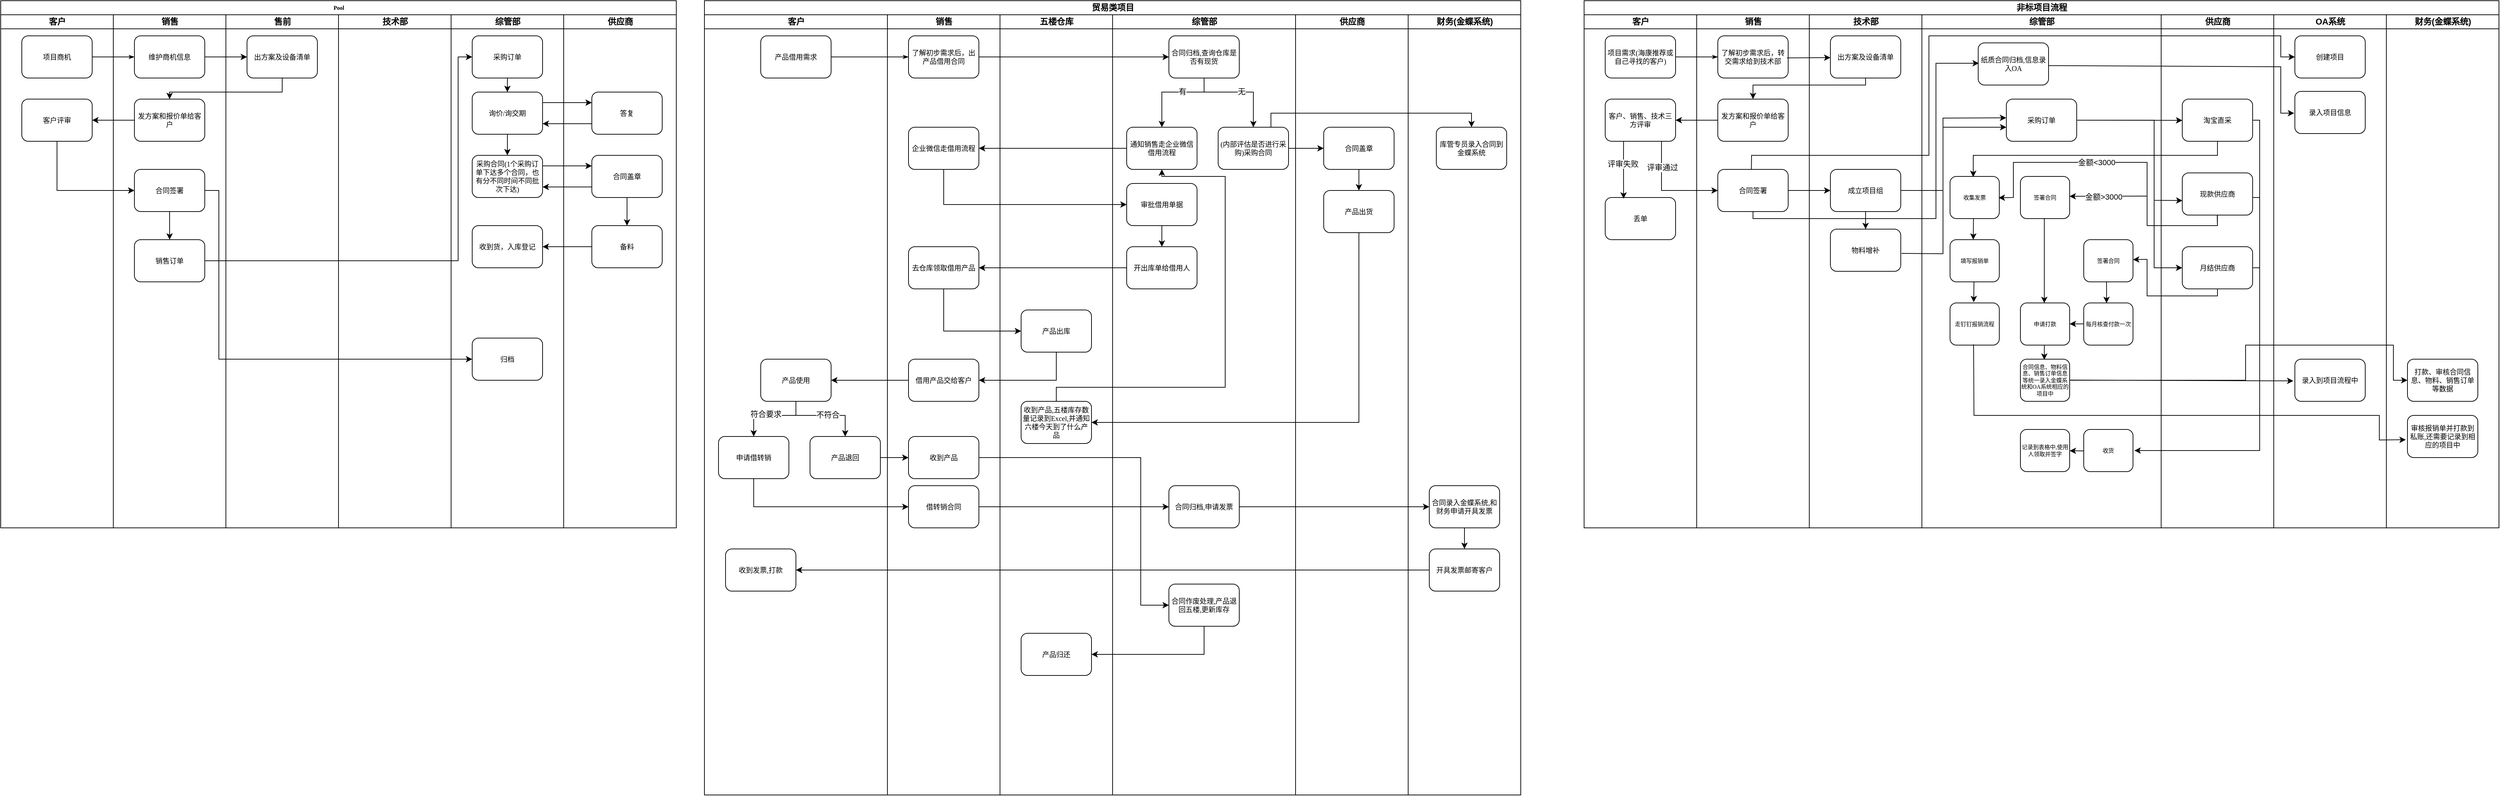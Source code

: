 <mxfile version="24.4.11" type="github">
  <diagram name="Page-1" id="74e2e168-ea6b-b213-b513-2b3c1d86103e">
    <mxGraphModel dx="1235" dy="636" grid="1" gridSize="10" guides="1" tooltips="1" connect="0" arrows="1" fold="1" page="1" pageScale="1" pageWidth="1100" pageHeight="850" background="none" math="0" shadow="0">
      <root>
        <mxCell id="0" />
        <mxCell id="1" parent="0" />
        <mxCell id="77e6c97f196da883-1" value="Pool" style="swimlane;html=1;childLayout=stackLayout;startSize=20;rounded=0;shadow=0;labelBackgroundColor=none;strokeWidth=1;fontFamily=Verdana;fontSize=8;align=center;" parent="1" vertex="1">
          <mxGeometry x="70" y="40" width="960" height="750" as="geometry" />
        </mxCell>
        <mxCell id="77e6c97f196da883-2" value="客户" style="swimlane;html=1;startSize=20;" parent="77e6c97f196da883-1" vertex="1">
          <mxGeometry y="20" width="160" height="730" as="geometry" />
        </mxCell>
        <mxCell id="77e6c97f196da883-8" value="&lt;font style=&quot;font-size: 10px;&quot;&gt;项目商机&lt;/font&gt;" style="rounded=1;whiteSpace=wrap;html=1;shadow=0;labelBackgroundColor=none;strokeWidth=1;fontFamily=Verdana;fontSize=8;align=center;" parent="77e6c97f196da883-2" vertex="1">
          <mxGeometry x="30" y="30" width="100" height="60" as="geometry" />
        </mxCell>
        <mxCell id="paNp3s65QJxi-2R4qI8_-5" value="&lt;font style=&quot;font-size: 10px;&quot;&gt;客户评审&lt;/font&gt;" style="rounded=1;whiteSpace=wrap;html=1;shadow=0;labelBackgroundColor=none;strokeWidth=1;fontFamily=Verdana;fontSize=8;align=center;" parent="77e6c97f196da883-2" vertex="1">
          <mxGeometry x="30" y="120" width="100" height="60" as="geometry" />
        </mxCell>
        <mxCell id="77e6c97f196da883-26" style="edgeStyle=orthogonalEdgeStyle;rounded=1;html=1;labelBackgroundColor=none;startArrow=none;startFill=0;startSize=5;endArrow=classicThin;endFill=1;endSize=5;jettySize=auto;orthogonalLoop=1;strokeWidth=1;fontFamily=Verdana;fontSize=8" parent="77e6c97f196da883-1" source="77e6c97f196da883-8" target="77e6c97f196da883-11" edge="1">
          <mxGeometry relative="1" as="geometry" />
        </mxCell>
        <mxCell id="77e6c97f196da883-33" style="edgeStyle=orthogonalEdgeStyle;rounded=1;html=1;labelBackgroundColor=none;startArrow=none;startFill=0;startSize=5;endArrow=classicThin;endFill=1;endSize=5;jettySize=auto;orthogonalLoop=1;strokeWidth=1;fontFamily=Verdana;fontSize=8" parent="77e6c97f196da883-1" edge="1">
          <mxGeometry relative="1" as="geometry">
            <mxPoint x="510" y="290" as="targetPoint" />
          </mxGeometry>
        </mxCell>
        <mxCell id="77e6c97f196da883-39" style="edgeStyle=orthogonalEdgeStyle;rounded=1;html=1;labelBackgroundColor=none;startArrow=none;startFill=0;startSize=5;endArrow=classicThin;endFill=1;endSize=5;jettySize=auto;orthogonalLoop=1;strokeWidth=1;fontFamily=Verdana;fontSize=8" parent="77e6c97f196da883-1" edge="1">
          <mxGeometry relative="1" as="geometry">
            <mxPoint x="600" y="690" as="sourcePoint" />
          </mxGeometry>
        </mxCell>
        <mxCell id="77e6c97f196da883-40" style="edgeStyle=orthogonalEdgeStyle;rounded=1;html=1;labelBackgroundColor=none;startArrow=none;startFill=0;startSize=5;endArrow=classicThin;endFill=1;endSize=5;jettySize=auto;orthogonalLoop=1;strokeWidth=1;fontFamily=Verdana;fontSize=8" parent="77e6c97f196da883-1" edge="1">
          <mxGeometry relative="1" as="geometry">
            <mxPoint x="770" y="690" as="sourcePoint" />
          </mxGeometry>
        </mxCell>
        <mxCell id="107ba76e4e335f99-1" style="edgeStyle=orthogonalEdgeStyle;rounded=1;html=1;labelBackgroundColor=none;startArrow=none;startFill=0;startSize=5;endArrow=classicThin;endFill=1;endSize=5;jettySize=auto;orthogonalLoop=1;strokeWidth=1;fontFamily=Verdana;fontSize=8" parent="77e6c97f196da883-1" edge="1">
          <mxGeometry relative="1" as="geometry">
            <mxPoint x="610" y="450.0" as="sourcePoint" />
          </mxGeometry>
        </mxCell>
        <mxCell id="107ba76e4e335f99-2" style="edgeStyle=orthogonalEdgeStyle;rounded=1;html=1;labelBackgroundColor=none;startArrow=none;startFill=0;startSize=5;endArrow=classicThin;endFill=1;endSize=5;jettySize=auto;orthogonalLoop=1;strokeWidth=1;fontFamily=Verdana;fontSize=8" parent="77e6c97f196da883-1" edge="1">
          <mxGeometry relative="1" as="geometry">
            <Array as="points">
              <mxPoint x="660" y="610" />
              <mxPoint x="660" y="550" />
              <mxPoint x="400" y="550" />
            </Array>
            <mxPoint x="670" y="610" as="sourcePoint" />
          </mxGeometry>
        </mxCell>
        <mxCell id="107ba76e4e335f99-3" style="edgeStyle=orthogonalEdgeStyle;rounded=1;html=1;labelBackgroundColor=none;startArrow=none;startFill=0;startSize=5;endArrow=classicThin;endFill=1;endSize=5;jettySize=auto;orthogonalLoop=1;strokeColor=#000000;strokeWidth=1;fontFamily=Verdana;fontSize=8;fontColor=#000000;" parent="77e6c97f196da883-1" edge="1">
          <mxGeometry relative="1" as="geometry">
            <mxPoint x="670" y="610" as="sourcePoint" />
          </mxGeometry>
        </mxCell>
        <mxCell id="107ba76e4e335f99-4" style="edgeStyle=orthogonalEdgeStyle;rounded=1;html=1;labelBackgroundColor=none;startArrow=none;startFill=0;startSize=5;endArrow=classicThin;endFill=1;endSize=5;jettySize=auto;orthogonalLoop=1;strokeWidth=1;fontFamily=Verdana;fontSize=8" parent="77e6c97f196da883-1" edge="1">
          <mxGeometry relative="1" as="geometry">
            <Array as="points">
              <mxPoint x="660" y="610" />
              <mxPoint x="660" y="550" />
              <mxPoint x="80" y="550" />
            </Array>
            <mxPoint x="670" y="610" as="sourcePoint" />
          </mxGeometry>
        </mxCell>
        <mxCell id="107ba76e4e335f99-5" style="edgeStyle=orthogonalEdgeStyle;rounded=1;html=1;labelBackgroundColor=none;startArrow=none;startFill=0;startSize=5;endArrow=classicThin;endFill=1;endSize=5;jettySize=auto;orthogonalLoop=1;strokeWidth=1;fontFamily=Verdana;fontSize=8" parent="77e6c97f196da883-1" edge="1">
          <mxGeometry relative="1" as="geometry">
            <Array as="points">
              <mxPoint x="80" y="650" />
              <mxPoint x="490" y="650" />
              <mxPoint x="490" y="610" />
            </Array>
            <mxPoint x="510" y="610" as="targetPoint" />
          </mxGeometry>
        </mxCell>
        <mxCell id="107ba76e4e335f99-6" style="edgeStyle=orthogonalEdgeStyle;rounded=1;html=1;labelBackgroundColor=none;startArrow=none;startFill=0;startSize=5;endArrow=classicThin;endFill=1;endSize=5;jettySize=auto;orthogonalLoop=1;strokeWidth=1;fontFamily=Verdana;fontSize=8" parent="77e6c97f196da883-1" edge="1">
          <mxGeometry relative="1" as="geometry">
            <mxPoint x="510" y="610" as="targetPoint" />
          </mxGeometry>
        </mxCell>
        <mxCell id="77e6c97f196da883-3" value="销售" style="swimlane;html=1;startSize=20;" parent="77e6c97f196da883-1" vertex="1">
          <mxGeometry x="160" y="20" width="160" height="730" as="geometry" />
        </mxCell>
        <mxCell id="77e6c97f196da883-11" value="&lt;font style=&quot;font-size: 10px;&quot;&gt;维护商机信息&lt;/font&gt;" style="rounded=1;whiteSpace=wrap;html=1;shadow=0;labelBackgroundColor=none;strokeWidth=1;fontFamily=Verdana;fontSize=8;align=center;" parent="77e6c97f196da883-3" vertex="1">
          <mxGeometry x="30" y="30" width="100" height="60" as="geometry" />
        </mxCell>
        <mxCell id="paNp3s65QJxi-2R4qI8_-2" value="&lt;font style=&quot;font-size: 10px;&quot;&gt;发方案和报价单给客户&lt;/font&gt;" style="rounded=1;whiteSpace=wrap;html=1;shadow=0;labelBackgroundColor=none;strokeWidth=1;fontFamily=Verdana;fontSize=8;align=center;" parent="77e6c97f196da883-3" vertex="1">
          <mxGeometry x="30" y="120" width="100" height="60" as="geometry" />
        </mxCell>
        <mxCell id="paNp3s65QJxi-2R4qI8_-7" value="&lt;span style=&quot;font-size: 10px;&quot;&gt;合同签署&lt;/span&gt;" style="rounded=1;whiteSpace=wrap;html=1;shadow=0;labelBackgroundColor=none;strokeWidth=1;fontFamily=Verdana;fontSize=8;align=center;" parent="77e6c97f196da883-3" vertex="1">
          <mxGeometry x="30" y="220" width="100" height="60" as="geometry" />
        </mxCell>
        <mxCell id="paNp3s65QJxi-2R4qI8_-9" value="&lt;span style=&quot;font-size: 10px;&quot;&gt;销售订单&lt;/span&gt;" style="rounded=1;whiteSpace=wrap;html=1;shadow=0;labelBackgroundColor=none;strokeWidth=1;fontFamily=Verdana;fontSize=8;align=center;" parent="77e6c97f196da883-3" vertex="1">
          <mxGeometry x="30" y="320" width="100" height="60" as="geometry" />
        </mxCell>
        <mxCell id="paNp3s65QJxi-2R4qI8_-10" value="" style="endArrow=classic;html=1;rounded=0;exitX=0.5;exitY=1;exitDx=0;exitDy=0;entryX=0.5;entryY=0;entryDx=0;entryDy=0;" parent="77e6c97f196da883-3" source="paNp3s65QJxi-2R4qI8_-7" target="paNp3s65QJxi-2R4qI8_-9" edge="1">
          <mxGeometry width="50" height="50" relative="1" as="geometry">
            <mxPoint x="190" y="290" as="sourcePoint" />
            <mxPoint x="240" y="240" as="targetPoint" />
          </mxGeometry>
        </mxCell>
        <mxCell id="77e6c97f196da883-4" value="售前" style="swimlane;html=1;startSize=20;" parent="77e6c97f196da883-1" vertex="1">
          <mxGeometry x="320" y="20" width="160" height="730" as="geometry" />
        </mxCell>
        <mxCell id="77e6c97f196da883-29" style="edgeStyle=orthogonalEdgeStyle;rounded=1;html=1;labelBackgroundColor=none;startArrow=none;startFill=0;startSize=5;endArrow=classicThin;endFill=1;endSize=5;jettySize=auto;orthogonalLoop=1;strokeWidth=1;fontFamily=Verdana;fontSize=8" parent="77e6c97f196da883-4" edge="1">
          <mxGeometry relative="1" as="geometry">
            <mxPoint x="80" y="240" as="targetPoint" />
          </mxGeometry>
        </mxCell>
        <mxCell id="paNp3s65QJxi-2R4qI8_-1" value="&lt;font style=&quot;font-size: 10px;&quot;&gt;出方案及设备清单&lt;/font&gt;" style="rounded=1;whiteSpace=wrap;html=1;shadow=0;labelBackgroundColor=none;strokeWidth=1;fontFamily=Verdana;fontSize=8;align=center;" parent="77e6c97f196da883-4" vertex="1">
          <mxGeometry x="30" y="30" width="100" height="60" as="geometry" />
        </mxCell>
        <mxCell id="77e6c97f196da883-5" value="技术部" style="swimlane;html=1;startSize=20;" parent="77e6c97f196da883-1" vertex="1">
          <mxGeometry x="480" y="20" width="160" height="730" as="geometry" />
        </mxCell>
        <mxCell id="77e6c97f196da883-35" style="edgeStyle=orthogonalEdgeStyle;rounded=1;html=1;labelBackgroundColor=none;startArrow=none;startFill=0;startSize=5;endArrow=classicThin;endFill=1;endSize=5;jettySize=auto;orthogonalLoop=1;strokeWidth=1;fontFamily=Verdana;fontSize=8" parent="77e6c97f196da883-5" edge="1">
          <mxGeometry relative="1" as="geometry">
            <mxPoint x="80" y="400.0" as="targetPoint" />
          </mxGeometry>
        </mxCell>
        <mxCell id="77e6c97f196da883-6" value="综管部" style="swimlane;html=1;startSize=20;" parent="77e6c97f196da883-1" vertex="1">
          <mxGeometry x="640" y="20" width="160" height="730" as="geometry" />
        </mxCell>
        <mxCell id="77e6c97f196da883-37" style="edgeStyle=orthogonalEdgeStyle;rounded=1;html=1;labelBackgroundColor=none;startArrow=none;startFill=0;startSize=5;endArrow=classicThin;endFill=1;endSize=5;jettySize=auto;orthogonalLoop=1;strokeWidth=1;fontFamily=Verdana;fontSize=8" parent="77e6c97f196da883-6" edge="1">
          <mxGeometry relative="1" as="geometry">
            <mxPoint x="80" y="460.0" as="sourcePoint" />
          </mxGeometry>
        </mxCell>
        <mxCell id="77e6c97f196da883-38" style="edgeStyle=orthogonalEdgeStyle;rounded=1;html=1;labelBackgroundColor=none;startArrow=none;startFill=0;startSize=5;endArrow=classicThin;endFill=1;endSize=5;jettySize=auto;orthogonalLoop=1;strokeWidth=1;fontFamily=Verdana;fontSize=8" parent="77e6c97f196da883-6" edge="1">
          <mxGeometry relative="1" as="geometry">
            <mxPoint x="80" y="540" as="sourcePoint" />
          </mxGeometry>
        </mxCell>
        <mxCell id="paNp3s65QJxi-2R4qI8_-11" value="&lt;span style=&quot;font-size: 10px;&quot;&gt;归档&lt;/span&gt;" style="rounded=1;whiteSpace=wrap;html=1;shadow=0;labelBackgroundColor=none;strokeWidth=1;fontFamily=Verdana;fontSize=8;align=center;" parent="77e6c97f196da883-6" vertex="1">
          <mxGeometry x="30" y="460" width="100" height="60" as="geometry" />
        </mxCell>
        <mxCell id="paNp3s65QJxi-2R4qI8_-13" value="&lt;font style=&quot;font-size: 10px;&quot;&gt;采购订单&lt;/font&gt;" style="rounded=1;whiteSpace=wrap;html=1;shadow=0;labelBackgroundColor=none;strokeWidth=1;fontFamily=Verdana;fontSize=8;align=center;" parent="77e6c97f196da883-6" vertex="1">
          <mxGeometry x="30" y="30" width="100" height="60" as="geometry" />
        </mxCell>
        <mxCell id="paNp3s65QJxi-2R4qI8_-15" value="&lt;font style=&quot;font-size: 10px;&quot;&gt;询价/询交期&lt;/font&gt;" style="rounded=1;whiteSpace=wrap;html=1;shadow=0;labelBackgroundColor=none;strokeWidth=1;fontFamily=Verdana;fontSize=8;align=center;" parent="77e6c97f196da883-6" vertex="1">
          <mxGeometry x="30" y="110" width="100" height="60" as="geometry" />
        </mxCell>
        <mxCell id="paNp3s65QJxi-2R4qI8_-17" value="" style="endArrow=classic;html=1;rounded=0;exitX=0.5;exitY=1;exitDx=0;exitDy=0;" parent="77e6c97f196da883-6" source="paNp3s65QJxi-2R4qI8_-13" target="paNp3s65QJxi-2R4qI8_-15" edge="1">
          <mxGeometry width="50" height="50" relative="1" as="geometry">
            <mxPoint x="90" y="260" as="sourcePoint" />
            <mxPoint x="140" y="210" as="targetPoint" />
          </mxGeometry>
        </mxCell>
        <mxCell id="paNp3s65QJxi-2R4qI8_-20" value="&lt;font style=&quot;font-size: 10px;&quot;&gt;采购合同(1个采购订单下达多个合同，也有分不同时间不同批次下达)&lt;/font&gt;" style="rounded=1;whiteSpace=wrap;html=1;shadow=0;labelBackgroundColor=none;strokeWidth=1;fontFamily=Verdana;fontSize=8;align=center;" parent="77e6c97f196da883-6" vertex="1">
          <mxGeometry x="30" y="200" width="100" height="60" as="geometry" />
        </mxCell>
        <mxCell id="paNp3s65QJxi-2R4qI8_-21" value="" style="endArrow=classic;html=1;rounded=0;exitX=0.5;exitY=1;exitDx=0;exitDy=0;" parent="77e6c97f196da883-6" source="paNp3s65QJxi-2R4qI8_-15" target="paNp3s65QJxi-2R4qI8_-20" edge="1">
          <mxGeometry width="50" height="50" relative="1" as="geometry">
            <mxPoint x="200" y="250" as="sourcePoint" />
            <mxPoint x="250" y="200" as="targetPoint" />
          </mxGeometry>
        </mxCell>
        <mxCell id="paNp3s65QJxi-2R4qI8_-25" value="&lt;font style=&quot;font-size: 10px;&quot;&gt;收到货，入库登记&lt;/font&gt;" style="rounded=1;whiteSpace=wrap;html=1;shadow=0;labelBackgroundColor=none;strokeWidth=1;fontFamily=Verdana;fontSize=8;align=center;" parent="77e6c97f196da883-6" vertex="1">
          <mxGeometry x="30" y="300" width="100" height="60" as="geometry" />
        </mxCell>
        <mxCell id="77e6c97f196da883-7" value="供应商" style="swimlane;html=1;startSize=20;" parent="77e6c97f196da883-1" vertex="1">
          <mxGeometry x="800" y="20" width="160" height="730" as="geometry" />
        </mxCell>
        <mxCell id="paNp3s65QJxi-2R4qI8_-16" value="&lt;font style=&quot;font-size: 10px;&quot;&gt;答复&lt;/font&gt;" style="rounded=1;whiteSpace=wrap;html=1;shadow=0;labelBackgroundColor=none;strokeWidth=1;fontFamily=Verdana;fontSize=8;align=center;" parent="77e6c97f196da883-7" vertex="1">
          <mxGeometry x="40" y="110" width="100" height="60" as="geometry" />
        </mxCell>
        <mxCell id="paNp3s65QJxi-2R4qI8_-22" value="&lt;font style=&quot;font-size: 10px;&quot;&gt;合同盖章&lt;/font&gt;" style="rounded=1;whiteSpace=wrap;html=1;shadow=0;labelBackgroundColor=none;strokeWidth=1;fontFamily=Verdana;fontSize=8;align=center;" parent="77e6c97f196da883-7" vertex="1">
          <mxGeometry x="40" y="200" width="100" height="60" as="geometry" />
        </mxCell>
        <mxCell id="paNp3s65QJxi-2R4qI8_-26" value="&lt;font style=&quot;font-size: 10px;&quot;&gt;备料&lt;/font&gt;" style="rounded=1;whiteSpace=wrap;html=1;shadow=0;labelBackgroundColor=none;strokeWidth=1;fontFamily=Verdana;fontSize=8;align=center;" parent="77e6c97f196da883-7" vertex="1">
          <mxGeometry x="40" y="300" width="100" height="60" as="geometry" />
        </mxCell>
        <mxCell id="paNp3s65QJxi-2R4qI8_-27" value="" style="endArrow=classic;html=1;rounded=0;exitX=0.5;exitY=1;exitDx=0;exitDy=0;entryX=0.5;entryY=0;entryDx=0;entryDy=0;" parent="77e6c97f196da883-7" source="paNp3s65QJxi-2R4qI8_-22" target="paNp3s65QJxi-2R4qI8_-26" edge="1">
          <mxGeometry width="50" height="50" relative="1" as="geometry">
            <mxPoint x="220" y="310" as="sourcePoint" />
            <mxPoint x="270" y="260" as="targetPoint" />
          </mxGeometry>
        </mxCell>
        <mxCell id="paNp3s65QJxi-2R4qI8_-3" value="" style="endArrow=classic;html=1;rounded=0;exitX=1;exitY=0.5;exitDx=0;exitDy=0;" parent="77e6c97f196da883-1" source="77e6c97f196da883-11" target="paNp3s65QJxi-2R4qI8_-1" edge="1">
          <mxGeometry width="50" height="50" relative="1" as="geometry">
            <mxPoint x="380" y="170" as="sourcePoint" />
            <mxPoint x="430" y="120" as="targetPoint" />
          </mxGeometry>
        </mxCell>
        <mxCell id="paNp3s65QJxi-2R4qI8_-4" value="" style="endArrow=classic;html=1;rounded=0;exitX=0.5;exitY=1;exitDx=0;exitDy=0;entryX=0.5;entryY=0;entryDx=0;entryDy=0;" parent="77e6c97f196da883-1" source="paNp3s65QJxi-2R4qI8_-1" target="paNp3s65QJxi-2R4qI8_-2" edge="1">
          <mxGeometry width="50" height="50" relative="1" as="geometry">
            <mxPoint x="410" y="190" as="sourcePoint" />
            <mxPoint x="460" y="140" as="targetPoint" />
            <Array as="points">
              <mxPoint x="400" y="130" />
              <mxPoint x="240" y="130" />
            </Array>
          </mxGeometry>
        </mxCell>
        <mxCell id="paNp3s65QJxi-2R4qI8_-6" value="" style="endArrow=classic;html=1;rounded=0;exitX=0;exitY=0.5;exitDx=0;exitDy=0;entryX=1;entryY=0.5;entryDx=0;entryDy=0;" parent="77e6c97f196da883-1" source="paNp3s65QJxi-2R4qI8_-2" target="paNp3s65QJxi-2R4qI8_-5" edge="1">
          <mxGeometry width="50" height="50" relative="1" as="geometry">
            <mxPoint x="210" y="260" as="sourcePoint" />
            <mxPoint x="260" y="210" as="targetPoint" />
          </mxGeometry>
        </mxCell>
        <mxCell id="paNp3s65QJxi-2R4qI8_-8" value="" style="endArrow=classic;html=1;rounded=0;exitX=0.5;exitY=1;exitDx=0;exitDy=0;entryX=0;entryY=0.5;entryDx=0;entryDy=0;" parent="77e6c97f196da883-1" source="paNp3s65QJxi-2R4qI8_-5" target="paNp3s65QJxi-2R4qI8_-7" edge="1">
          <mxGeometry width="50" height="50" relative="1" as="geometry">
            <mxPoint x="130" y="280" as="sourcePoint" />
            <mxPoint x="180" y="230" as="targetPoint" />
            <Array as="points">
              <mxPoint x="80" y="270" />
            </Array>
          </mxGeometry>
        </mxCell>
        <mxCell id="paNp3s65QJxi-2R4qI8_-12" value="" style="endArrow=classic;html=1;rounded=0;exitX=1;exitY=0.5;exitDx=0;exitDy=0;" parent="77e6c97f196da883-1" source="paNp3s65QJxi-2R4qI8_-7" target="paNp3s65QJxi-2R4qI8_-11" edge="1">
          <mxGeometry width="50" height="50" relative="1" as="geometry">
            <mxPoint x="420" y="310" as="sourcePoint" />
            <mxPoint x="470" y="260" as="targetPoint" />
            <Array as="points">
              <mxPoint x="310" y="270" />
              <mxPoint x="310" y="510" />
            </Array>
          </mxGeometry>
        </mxCell>
        <mxCell id="paNp3s65QJxi-2R4qI8_-14" value="" style="endArrow=classic;html=1;rounded=0;exitX=1;exitY=0.5;exitDx=0;exitDy=0;entryX=0;entryY=0.5;entryDx=0;entryDy=0;" parent="77e6c97f196da883-1" source="paNp3s65QJxi-2R4qI8_-9" target="paNp3s65QJxi-2R4qI8_-13" edge="1">
          <mxGeometry width="50" height="50" relative="1" as="geometry">
            <mxPoint x="430" y="360" as="sourcePoint" />
            <mxPoint x="480" y="310" as="targetPoint" />
            <Array as="points">
              <mxPoint x="650" y="370" />
              <mxPoint x="650" y="80" />
            </Array>
          </mxGeometry>
        </mxCell>
        <mxCell id="paNp3s65QJxi-2R4qI8_-18" value="" style="endArrow=classic;html=1;rounded=0;exitX=1;exitY=0.25;exitDx=0;exitDy=0;entryX=0;entryY=0.25;entryDx=0;entryDy=0;" parent="77e6c97f196da883-1" source="paNp3s65QJxi-2R4qI8_-15" target="paNp3s65QJxi-2R4qI8_-16" edge="1">
          <mxGeometry width="50" height="50" relative="1" as="geometry">
            <mxPoint x="720" y="270" as="sourcePoint" />
            <mxPoint x="770" y="220" as="targetPoint" />
          </mxGeometry>
        </mxCell>
        <mxCell id="paNp3s65QJxi-2R4qI8_-19" value="" style="endArrow=classic;html=1;rounded=0;exitX=0;exitY=0.75;exitDx=0;exitDy=0;entryX=1;entryY=0.75;entryDx=0;entryDy=0;" parent="77e6c97f196da883-1" source="paNp3s65QJxi-2R4qI8_-16" target="paNp3s65QJxi-2R4qI8_-15" edge="1">
          <mxGeometry width="50" height="50" relative="1" as="geometry">
            <mxPoint x="740" y="280" as="sourcePoint" />
            <mxPoint x="790" y="230" as="targetPoint" />
          </mxGeometry>
        </mxCell>
        <mxCell id="paNp3s65QJxi-2R4qI8_-23" value="" style="endArrow=classic;html=1;rounded=0;exitX=1;exitY=0.25;exitDx=0;exitDy=0;entryX=0;entryY=0.25;entryDx=0;entryDy=0;" parent="77e6c97f196da883-1" source="paNp3s65QJxi-2R4qI8_-20" target="paNp3s65QJxi-2R4qI8_-22" edge="1">
          <mxGeometry width="50" height="50" relative="1" as="geometry">
            <mxPoint x="850" y="320" as="sourcePoint" />
            <mxPoint x="900" y="270" as="targetPoint" />
          </mxGeometry>
        </mxCell>
        <mxCell id="paNp3s65QJxi-2R4qI8_-24" value="" style="endArrow=classic;html=1;rounded=0;exitX=0;exitY=0.75;exitDx=0;exitDy=0;entryX=1;entryY=0.75;entryDx=0;entryDy=0;" parent="77e6c97f196da883-1" source="paNp3s65QJxi-2R4qI8_-22" target="paNp3s65QJxi-2R4qI8_-20" edge="1">
          <mxGeometry width="50" height="50" relative="1" as="geometry">
            <mxPoint x="880" y="370" as="sourcePoint" />
            <mxPoint x="930" y="320" as="targetPoint" />
          </mxGeometry>
        </mxCell>
        <mxCell id="paNp3s65QJxi-2R4qI8_-28" value="" style="endArrow=classic;html=1;rounded=0;exitX=0;exitY=0.5;exitDx=0;exitDy=0;entryX=1;entryY=0.5;entryDx=0;entryDy=0;" parent="77e6c97f196da883-1" source="paNp3s65QJxi-2R4qI8_-26" target="paNp3s65QJxi-2R4qI8_-25" edge="1">
          <mxGeometry width="50" height="50" relative="1" as="geometry">
            <mxPoint x="1000" y="370" as="sourcePoint" />
            <mxPoint x="1050" y="320" as="targetPoint" />
          </mxGeometry>
        </mxCell>
        <mxCell id="vxcRVFSZB4g3Uvg9QgDw-1" value="&lt;font style=&quot;font-size: 12px;&quot;&gt;贸易类项目&lt;/font&gt;" style="swimlane;html=1;childLayout=stackLayout;startSize=20;rounded=0;shadow=0;labelBackgroundColor=none;strokeWidth=1;fontFamily=Verdana;fontSize=8;align=center;" parent="1" vertex="1">
          <mxGeometry x="1070" y="40" width="1160" height="1130" as="geometry" />
        </mxCell>
        <mxCell id="vxcRVFSZB4g3Uvg9QgDw-2" value="客户" style="swimlane;html=1;startSize=20;" parent="vxcRVFSZB4g3Uvg9QgDw-1" vertex="1">
          <mxGeometry y="20" width="260" height="1110" as="geometry" />
        </mxCell>
        <mxCell id="vxcRVFSZB4g3Uvg9QgDw-3" value="&lt;span style=&quot;font-size: 10px;&quot;&gt;产品借用需求&lt;/span&gt;" style="rounded=1;whiteSpace=wrap;html=1;shadow=0;labelBackgroundColor=none;strokeWidth=1;fontFamily=Verdana;fontSize=8;align=center;" parent="vxcRVFSZB4g3Uvg9QgDw-2" vertex="1">
          <mxGeometry x="80" y="30" width="100" height="60" as="geometry" />
        </mxCell>
        <mxCell id="vxcRVFSZB4g3Uvg9QgDw-186" value="&lt;span style=&quot;font-size: 10px;&quot;&gt;产品使用&lt;/span&gt;" style="rounded=1;whiteSpace=wrap;html=1;shadow=0;labelBackgroundColor=none;strokeWidth=1;fontFamily=Verdana;fontSize=8;align=center;" parent="vxcRVFSZB4g3Uvg9QgDw-2" vertex="1">
          <mxGeometry x="80" y="490" width="100" height="60" as="geometry" />
        </mxCell>
        <mxCell id="vxcRVFSZB4g3Uvg9QgDw-196" value="&lt;span style=&quot;font-size: 10px;&quot;&gt;申请借转销&lt;/span&gt;" style="rounded=1;whiteSpace=wrap;html=1;shadow=0;labelBackgroundColor=none;strokeWidth=1;fontFamily=Verdana;fontSize=8;align=center;" parent="vxcRVFSZB4g3Uvg9QgDw-2" vertex="1">
          <mxGeometry x="20" y="600" width="100" height="60" as="geometry" />
        </mxCell>
        <mxCell id="vxcRVFSZB4g3Uvg9QgDw-197" value="&lt;span style=&quot;font-size: 10px;&quot;&gt;产品退回&lt;/span&gt;" style="rounded=1;whiteSpace=wrap;html=1;shadow=0;labelBackgroundColor=none;strokeWidth=1;fontFamily=Verdana;fontSize=8;align=center;" parent="vxcRVFSZB4g3Uvg9QgDw-2" vertex="1">
          <mxGeometry x="150" y="600" width="100" height="60" as="geometry" />
        </mxCell>
        <mxCell id="vxcRVFSZB4g3Uvg9QgDw-198" value="" style="endArrow=classic;html=1;rounded=0;exitX=0.5;exitY=1;exitDx=0;exitDy=0;entryX=0.5;entryY=0;entryDx=0;entryDy=0;" parent="vxcRVFSZB4g3Uvg9QgDw-2" source="vxcRVFSZB4g3Uvg9QgDw-186" target="vxcRVFSZB4g3Uvg9QgDw-196" edge="1">
          <mxGeometry width="50" height="50" relative="1" as="geometry">
            <mxPoint x="210" y="580" as="sourcePoint" />
            <mxPoint x="260" y="530" as="targetPoint" />
            <Array as="points">
              <mxPoint x="130" y="570" />
              <mxPoint x="70" y="570" />
            </Array>
          </mxGeometry>
        </mxCell>
        <mxCell id="vxcRVFSZB4g3Uvg9QgDw-200" value="符合要求" style="edgeLabel;html=1;align=center;verticalAlign=middle;resizable=0;points=[];" parent="vxcRVFSZB4g3Uvg9QgDw-198" vertex="1" connectable="0">
          <mxGeometry x="0.142" y="-2" relative="1" as="geometry">
            <mxPoint as="offset" />
          </mxGeometry>
        </mxCell>
        <mxCell id="vxcRVFSZB4g3Uvg9QgDw-199" value="" style="endArrow=classic;html=1;rounded=0;entryX=0.5;entryY=0;entryDx=0;entryDy=0;" parent="vxcRVFSZB4g3Uvg9QgDw-2" target="vxcRVFSZB4g3Uvg9QgDw-197" edge="1">
          <mxGeometry width="50" height="50" relative="1" as="geometry">
            <mxPoint x="130" y="550" as="sourcePoint" />
            <mxPoint x="260" y="530" as="targetPoint" />
            <Array as="points">
              <mxPoint x="130" y="570" />
              <mxPoint x="200" y="570" />
            </Array>
          </mxGeometry>
        </mxCell>
        <mxCell id="vxcRVFSZB4g3Uvg9QgDw-201" value="不符合" style="edgeLabel;html=1;align=center;verticalAlign=middle;resizable=0;points=[];" parent="vxcRVFSZB4g3Uvg9QgDw-199" vertex="1" connectable="0">
          <mxGeometry x="0.087" y="1" relative="1" as="geometry">
            <mxPoint as="offset" />
          </mxGeometry>
        </mxCell>
        <mxCell id="vxcRVFSZB4g3Uvg9QgDw-211" value="&lt;span style=&quot;font-size: 10px;&quot;&gt;收到发票,打款&lt;/span&gt;" style="rounded=1;whiteSpace=wrap;html=1;shadow=0;labelBackgroundColor=none;strokeWidth=1;fontFamily=Verdana;fontSize=8;align=center;" parent="vxcRVFSZB4g3Uvg9QgDw-2" vertex="1">
          <mxGeometry x="30" y="760" width="100" height="60" as="geometry" />
        </mxCell>
        <mxCell id="vxcRVFSZB4g3Uvg9QgDw-5" style="edgeStyle=orthogonalEdgeStyle;rounded=1;html=1;labelBackgroundColor=none;startArrow=none;startFill=0;startSize=5;endArrow=classicThin;endFill=1;endSize=5;jettySize=auto;orthogonalLoop=1;strokeWidth=1;fontFamily=Verdana;fontSize=8" parent="vxcRVFSZB4g3Uvg9QgDw-1" source="vxcRVFSZB4g3Uvg9QgDw-3" target="vxcRVFSZB4g3Uvg9QgDw-16" edge="1">
          <mxGeometry relative="1" as="geometry" />
        </mxCell>
        <mxCell id="vxcRVFSZB4g3Uvg9QgDw-6" style="edgeStyle=orthogonalEdgeStyle;rounded=1;html=1;labelBackgroundColor=none;startArrow=none;startFill=0;startSize=5;endArrow=classicThin;endFill=1;endSize=5;jettySize=auto;orthogonalLoop=1;strokeWidth=1;fontFamily=Verdana;fontSize=8" parent="vxcRVFSZB4g3Uvg9QgDw-1" edge="1">
          <mxGeometry relative="1" as="geometry">
            <mxPoint x="510" y="290" as="targetPoint" />
          </mxGeometry>
        </mxCell>
        <mxCell id="vxcRVFSZB4g3Uvg9QgDw-7" style="edgeStyle=orthogonalEdgeStyle;rounded=1;html=1;labelBackgroundColor=none;startArrow=none;startFill=0;startSize=5;endArrow=classicThin;endFill=1;endSize=5;jettySize=auto;orthogonalLoop=1;strokeWidth=1;fontFamily=Verdana;fontSize=8" parent="vxcRVFSZB4g3Uvg9QgDw-1" edge="1">
          <mxGeometry relative="1" as="geometry">
            <mxPoint x="600" y="690" as="sourcePoint" />
          </mxGeometry>
        </mxCell>
        <mxCell id="vxcRVFSZB4g3Uvg9QgDw-8" style="edgeStyle=orthogonalEdgeStyle;rounded=1;html=1;labelBackgroundColor=none;startArrow=none;startFill=0;startSize=5;endArrow=classicThin;endFill=1;endSize=5;jettySize=auto;orthogonalLoop=1;strokeWidth=1;fontFamily=Verdana;fontSize=8" parent="vxcRVFSZB4g3Uvg9QgDw-1" edge="1">
          <mxGeometry relative="1" as="geometry">
            <mxPoint x="770" y="690" as="sourcePoint" />
          </mxGeometry>
        </mxCell>
        <mxCell id="vxcRVFSZB4g3Uvg9QgDw-9" style="edgeStyle=orthogonalEdgeStyle;rounded=1;html=1;labelBackgroundColor=none;startArrow=none;startFill=0;startSize=5;endArrow=classicThin;endFill=1;endSize=5;jettySize=auto;orthogonalLoop=1;strokeWidth=1;fontFamily=Verdana;fontSize=8" parent="vxcRVFSZB4g3Uvg9QgDw-1" edge="1">
          <mxGeometry relative="1" as="geometry">
            <mxPoint x="610" y="450.0" as="sourcePoint" />
          </mxGeometry>
        </mxCell>
        <mxCell id="vxcRVFSZB4g3Uvg9QgDw-10" style="edgeStyle=orthogonalEdgeStyle;rounded=1;html=1;labelBackgroundColor=none;startArrow=none;startFill=0;startSize=5;endArrow=classicThin;endFill=1;endSize=5;jettySize=auto;orthogonalLoop=1;strokeWidth=1;fontFamily=Verdana;fontSize=8" parent="vxcRVFSZB4g3Uvg9QgDw-1" edge="1">
          <mxGeometry relative="1" as="geometry">
            <Array as="points">
              <mxPoint x="660" y="610" />
              <mxPoint x="660" y="550" />
              <mxPoint x="400" y="550" />
            </Array>
            <mxPoint x="670" y="610" as="sourcePoint" />
          </mxGeometry>
        </mxCell>
        <mxCell id="vxcRVFSZB4g3Uvg9QgDw-11" style="edgeStyle=orthogonalEdgeStyle;rounded=1;html=1;labelBackgroundColor=none;startArrow=none;startFill=0;startSize=5;endArrow=classicThin;endFill=1;endSize=5;jettySize=auto;orthogonalLoop=1;strokeColor=#000000;strokeWidth=1;fontFamily=Verdana;fontSize=8;fontColor=#000000;" parent="vxcRVFSZB4g3Uvg9QgDw-1" edge="1">
          <mxGeometry relative="1" as="geometry">
            <mxPoint x="670" y="610" as="sourcePoint" />
          </mxGeometry>
        </mxCell>
        <mxCell id="vxcRVFSZB4g3Uvg9QgDw-12" style="edgeStyle=orthogonalEdgeStyle;rounded=1;html=1;labelBackgroundColor=none;startArrow=none;startFill=0;startSize=5;endArrow=classicThin;endFill=1;endSize=5;jettySize=auto;orthogonalLoop=1;strokeWidth=1;fontFamily=Verdana;fontSize=8" parent="vxcRVFSZB4g3Uvg9QgDw-1" edge="1">
          <mxGeometry relative="1" as="geometry">
            <Array as="points">
              <mxPoint x="660" y="610" />
              <mxPoint x="660" y="550" />
              <mxPoint x="80" y="550" />
            </Array>
            <mxPoint x="670" y="610" as="sourcePoint" />
          </mxGeometry>
        </mxCell>
        <mxCell id="vxcRVFSZB4g3Uvg9QgDw-13" style="edgeStyle=orthogonalEdgeStyle;rounded=1;html=1;labelBackgroundColor=none;startArrow=none;startFill=0;startSize=5;endArrow=classicThin;endFill=1;endSize=5;jettySize=auto;orthogonalLoop=1;strokeWidth=1;fontFamily=Verdana;fontSize=8" parent="vxcRVFSZB4g3Uvg9QgDw-1" edge="1">
          <mxGeometry relative="1" as="geometry">
            <Array as="points">
              <mxPoint x="80" y="650" />
              <mxPoint x="490" y="650" />
              <mxPoint x="490" y="610" />
            </Array>
            <mxPoint x="510" y="610" as="targetPoint" />
          </mxGeometry>
        </mxCell>
        <mxCell id="vxcRVFSZB4g3Uvg9QgDw-14" style="edgeStyle=orthogonalEdgeStyle;rounded=1;html=1;labelBackgroundColor=none;startArrow=none;startFill=0;startSize=5;endArrow=classicThin;endFill=1;endSize=5;jettySize=auto;orthogonalLoop=1;strokeWidth=1;fontFamily=Verdana;fontSize=8" parent="vxcRVFSZB4g3Uvg9QgDw-1" edge="1">
          <mxGeometry relative="1" as="geometry">
            <mxPoint x="510" y="610" as="targetPoint" />
          </mxGeometry>
        </mxCell>
        <mxCell id="vxcRVFSZB4g3Uvg9QgDw-15" value="销售" style="swimlane;html=1;startSize=20;" parent="vxcRVFSZB4g3Uvg9QgDw-1" vertex="1">
          <mxGeometry x="260" y="20" width="160" height="1110" as="geometry" />
        </mxCell>
        <mxCell id="vxcRVFSZB4g3Uvg9QgDw-16" value="&lt;font style=&quot;font-size: 10px;&quot;&gt;了解初步需求后，出产品借用合同&lt;/font&gt;" style="rounded=1;whiteSpace=wrap;html=1;shadow=0;labelBackgroundColor=none;strokeWidth=1;fontFamily=Verdana;fontSize=8;align=center;" parent="vxcRVFSZB4g3Uvg9QgDw-15" vertex="1">
          <mxGeometry x="30" y="30" width="100" height="60" as="geometry" />
        </mxCell>
        <mxCell id="vxcRVFSZB4g3Uvg9QgDw-174" value="&lt;font style=&quot;font-size: 10px;&quot;&gt;企业微信走借用流程&lt;/font&gt;" style="rounded=1;whiteSpace=wrap;html=1;shadow=0;labelBackgroundColor=none;strokeWidth=1;fontFamily=Verdana;fontSize=8;align=center;" parent="vxcRVFSZB4g3Uvg9QgDw-15" vertex="1">
          <mxGeometry x="30" y="160" width="100" height="60" as="geometry" />
        </mxCell>
        <mxCell id="vxcRVFSZB4g3Uvg9QgDw-180" value="&lt;font style=&quot;font-size: 10px;&quot;&gt;去仓库领取借用产品&lt;/font&gt;" style="rounded=1;whiteSpace=wrap;html=1;shadow=0;labelBackgroundColor=none;strokeWidth=1;fontFamily=Verdana;fontSize=8;align=center;" parent="vxcRVFSZB4g3Uvg9QgDw-15" vertex="1">
          <mxGeometry x="30" y="330" width="100" height="60" as="geometry" />
        </mxCell>
        <mxCell id="vxcRVFSZB4g3Uvg9QgDw-184" value="&lt;span style=&quot;font-size: 10px;&quot;&gt;借用产品交给客户&lt;/span&gt;" style="rounded=1;whiteSpace=wrap;html=1;shadow=0;labelBackgroundColor=none;strokeWidth=1;fontFamily=Verdana;fontSize=8;align=center;" parent="vxcRVFSZB4g3Uvg9QgDw-15" vertex="1">
          <mxGeometry x="30" y="490" width="100" height="60" as="geometry" />
        </mxCell>
        <mxCell id="vxcRVFSZB4g3Uvg9QgDw-202" value="&lt;span style=&quot;font-size: 10px;&quot;&gt;借转销合同&lt;/span&gt;" style="rounded=1;whiteSpace=wrap;html=1;shadow=0;labelBackgroundColor=none;strokeWidth=1;fontFamily=Verdana;fontSize=8;align=center;" parent="vxcRVFSZB4g3Uvg9QgDw-15" vertex="1">
          <mxGeometry x="30" y="670" width="100" height="60" as="geometry" />
        </mxCell>
        <mxCell id="vxcRVFSZB4g3Uvg9QgDw-213" value="&lt;span style=&quot;font-size: 10px;&quot;&gt;收到产品&lt;/span&gt;" style="rounded=1;whiteSpace=wrap;html=1;shadow=0;labelBackgroundColor=none;strokeWidth=1;fontFamily=Verdana;fontSize=8;align=center;" parent="vxcRVFSZB4g3Uvg9QgDw-15" vertex="1">
          <mxGeometry x="30" y="600" width="100" height="60" as="geometry" />
        </mxCell>
        <mxCell id="vxcRVFSZB4g3Uvg9QgDw-21" value="五楼仓库" style="swimlane;html=1;startSize=20;" parent="vxcRVFSZB4g3Uvg9QgDw-1" vertex="1">
          <mxGeometry x="420" y="20" width="160" height="1110" as="geometry" />
        </mxCell>
        <mxCell id="vxcRVFSZB4g3Uvg9QgDw-22" style="edgeStyle=orthogonalEdgeStyle;rounded=1;html=1;labelBackgroundColor=none;startArrow=none;startFill=0;startSize=5;endArrow=classicThin;endFill=1;endSize=5;jettySize=auto;orthogonalLoop=1;strokeWidth=1;fontFamily=Verdana;fontSize=8" parent="vxcRVFSZB4g3Uvg9QgDw-21" edge="1">
          <mxGeometry relative="1" as="geometry">
            <mxPoint x="80" y="240" as="targetPoint" />
          </mxGeometry>
        </mxCell>
        <mxCell id="vxcRVFSZB4g3Uvg9QgDw-182" value="&lt;font style=&quot;font-size: 10px;&quot;&gt;产品出库&lt;/font&gt;" style="rounded=1;whiteSpace=wrap;html=1;shadow=0;labelBackgroundColor=none;strokeWidth=1;fontFamily=Verdana;fontSize=8;align=center;" parent="vxcRVFSZB4g3Uvg9QgDw-21" vertex="1">
          <mxGeometry x="30" y="420" width="100" height="60" as="geometry" />
        </mxCell>
        <mxCell id="vxcRVFSZB4g3Uvg9QgDw-193" value="&lt;font style=&quot;font-size: 10px;&quot;&gt;收到产品,五楼库存数量记录到Excel,并通知六楼今天到了什么产品&lt;/font&gt;" style="rounded=1;whiteSpace=wrap;html=1;shadow=0;labelBackgroundColor=none;strokeWidth=1;fontFamily=Verdana;fontSize=8;align=center;" parent="vxcRVFSZB4g3Uvg9QgDw-21" vertex="1">
          <mxGeometry x="30" y="550" width="100" height="60" as="geometry" />
        </mxCell>
        <mxCell id="vxcRVFSZB4g3Uvg9QgDw-217" value="&lt;span style=&quot;font-size: 10px;&quot;&gt;产品归还&lt;/span&gt;" style="rounded=1;whiteSpace=wrap;html=1;shadow=0;labelBackgroundColor=none;strokeWidth=1;fontFamily=Verdana;fontSize=8;align=center;" parent="vxcRVFSZB4g3Uvg9QgDw-21" vertex="1">
          <mxGeometry x="30" y="880" width="100" height="60" as="geometry" />
        </mxCell>
        <mxCell id="vxcRVFSZB4g3Uvg9QgDw-26" value="综管部" style="swimlane;html=1;startSize=20;" parent="vxcRVFSZB4g3Uvg9QgDw-1" vertex="1">
          <mxGeometry x="580" y="20" width="260" height="1110" as="geometry" />
        </mxCell>
        <mxCell id="vxcRVFSZB4g3Uvg9QgDw-27" style="edgeStyle=orthogonalEdgeStyle;rounded=1;html=1;labelBackgroundColor=none;startArrow=none;startFill=0;startSize=5;endArrow=classicThin;endFill=1;endSize=5;jettySize=auto;orthogonalLoop=1;strokeWidth=1;fontFamily=Verdana;fontSize=8" parent="vxcRVFSZB4g3Uvg9QgDw-26" edge="1">
          <mxGeometry relative="1" as="geometry">
            <mxPoint x="80" y="460.0" as="sourcePoint" />
          </mxGeometry>
        </mxCell>
        <mxCell id="vxcRVFSZB4g3Uvg9QgDw-28" style="edgeStyle=orthogonalEdgeStyle;rounded=1;html=1;labelBackgroundColor=none;startArrow=none;startFill=0;startSize=5;endArrow=classicThin;endFill=1;endSize=5;jettySize=auto;orthogonalLoop=1;strokeWidth=1;fontFamily=Verdana;fontSize=8" parent="vxcRVFSZB4g3Uvg9QgDw-26" edge="1">
          <mxGeometry relative="1" as="geometry">
            <mxPoint x="80" y="540" as="sourcePoint" />
          </mxGeometry>
        </mxCell>
        <mxCell id="vxcRVFSZB4g3Uvg9QgDw-167" value="&lt;font style=&quot;font-size: 10px;&quot;&gt;合同归档,查询仓库是否有现货&lt;/font&gt;" style="rounded=1;whiteSpace=wrap;html=1;shadow=0;labelBackgroundColor=none;strokeWidth=1;fontFamily=Verdana;fontSize=8;align=center;" parent="vxcRVFSZB4g3Uvg9QgDw-26" vertex="1">
          <mxGeometry x="80" y="30" width="100" height="60" as="geometry" />
        </mxCell>
        <mxCell id="vxcRVFSZB4g3Uvg9QgDw-168" value="&lt;font style=&quot;font-size: 10px;&quot;&gt;通知销售走企业微信借用流程&lt;/font&gt;" style="rounded=1;whiteSpace=wrap;html=1;shadow=0;labelBackgroundColor=none;strokeWidth=1;fontFamily=Verdana;fontSize=8;align=center;" parent="vxcRVFSZB4g3Uvg9QgDw-26" vertex="1">
          <mxGeometry x="20" y="160" width="100" height="60" as="geometry" />
        </mxCell>
        <mxCell id="vxcRVFSZB4g3Uvg9QgDw-169" value="&lt;span style=&quot;font-size: 10px;&quot;&gt;(内部评估是否进行采购)采购合同&lt;/span&gt;" style="rounded=1;whiteSpace=wrap;html=1;shadow=0;labelBackgroundColor=none;strokeWidth=1;fontFamily=Verdana;fontSize=8;align=center;" parent="vxcRVFSZB4g3Uvg9QgDw-26" vertex="1">
          <mxGeometry x="150" y="160" width="100" height="60" as="geometry" />
        </mxCell>
        <mxCell id="vxcRVFSZB4g3Uvg9QgDw-170" value="" style="endArrow=classic;html=1;rounded=0;exitX=0.5;exitY=1;exitDx=0;exitDy=0;entryX=0.5;entryY=0;entryDx=0;entryDy=0;" parent="vxcRVFSZB4g3Uvg9QgDw-26" source="vxcRVFSZB4g3Uvg9QgDw-167" target="vxcRVFSZB4g3Uvg9QgDw-168" edge="1">
          <mxGeometry width="50" height="50" relative="1" as="geometry">
            <mxPoint x="160" y="140" as="sourcePoint" />
            <mxPoint x="210" y="90" as="targetPoint" />
            <Array as="points">
              <mxPoint x="130" y="110" />
              <mxPoint x="70" y="110" />
            </Array>
          </mxGeometry>
        </mxCell>
        <mxCell id="vxcRVFSZB4g3Uvg9QgDw-171" value="有" style="edgeLabel;html=1;align=center;verticalAlign=middle;resizable=0;points=[];" parent="vxcRVFSZB4g3Uvg9QgDw-170" vertex="1" connectable="0">
          <mxGeometry x="-0.218" y="-1" relative="1" as="geometry">
            <mxPoint as="offset" />
          </mxGeometry>
        </mxCell>
        <mxCell id="vxcRVFSZB4g3Uvg9QgDw-172" value="" style="endArrow=classic;html=1;rounded=0;exitX=0.5;exitY=1;exitDx=0;exitDy=0;entryX=0.5;entryY=0;entryDx=0;entryDy=0;" parent="vxcRVFSZB4g3Uvg9QgDw-26" source="vxcRVFSZB4g3Uvg9QgDw-167" target="vxcRVFSZB4g3Uvg9QgDw-169" edge="1">
          <mxGeometry width="50" height="50" relative="1" as="geometry">
            <mxPoint x="180" y="140" as="sourcePoint" />
            <mxPoint x="230" y="90" as="targetPoint" />
            <Array as="points">
              <mxPoint x="130" y="110" />
              <mxPoint x="200" y="110" />
            </Array>
          </mxGeometry>
        </mxCell>
        <mxCell id="vxcRVFSZB4g3Uvg9QgDw-173" value="无" style="edgeLabel;html=1;align=center;verticalAlign=middle;resizable=0;points=[];" parent="vxcRVFSZB4g3Uvg9QgDw-172" vertex="1" connectable="0">
          <mxGeometry x="0.046" y="1" relative="1" as="geometry">
            <mxPoint as="offset" />
          </mxGeometry>
        </mxCell>
        <mxCell id="vxcRVFSZB4g3Uvg9QgDw-177" value="&lt;font style=&quot;font-size: 10px;&quot;&gt;审批借用单据&lt;/font&gt;" style="rounded=1;whiteSpace=wrap;html=1;shadow=0;labelBackgroundColor=none;strokeWidth=1;fontFamily=Verdana;fontSize=8;align=center;" parent="vxcRVFSZB4g3Uvg9QgDw-26" vertex="1">
          <mxGeometry x="20" y="240" width="100" height="60" as="geometry" />
        </mxCell>
        <mxCell id="vxcRVFSZB4g3Uvg9QgDw-178" value="&lt;font style=&quot;font-size: 10px;&quot;&gt;开出库单给借用人&lt;/font&gt;" style="rounded=1;whiteSpace=wrap;html=1;shadow=0;labelBackgroundColor=none;strokeWidth=1;fontFamily=Verdana;fontSize=8;align=center;" parent="vxcRVFSZB4g3Uvg9QgDw-26" vertex="1">
          <mxGeometry x="20" y="330" width="100" height="60" as="geometry" />
        </mxCell>
        <mxCell id="vxcRVFSZB4g3Uvg9QgDw-179" value="" style="endArrow=classic;html=1;rounded=0;exitX=0.5;exitY=1;exitDx=0;exitDy=0;" parent="vxcRVFSZB4g3Uvg9QgDw-26" source="vxcRVFSZB4g3Uvg9QgDw-177" target="vxcRVFSZB4g3Uvg9QgDw-178" edge="1">
          <mxGeometry width="50" height="50" relative="1" as="geometry">
            <mxPoint x="200" y="290" as="sourcePoint" />
            <mxPoint x="250" y="240" as="targetPoint" />
          </mxGeometry>
        </mxCell>
        <mxCell id="vxcRVFSZB4g3Uvg9QgDw-204" value="&lt;span style=&quot;font-size: 10px;&quot;&gt;合同&lt;/span&gt;&lt;span style=&quot;font-size: 10px;&quot;&gt;归档&lt;/span&gt;&lt;span style=&quot;font-size: 10px;&quot;&gt;,申请发票&lt;/span&gt;" style="rounded=1;whiteSpace=wrap;html=1;shadow=0;labelBackgroundColor=none;strokeWidth=1;fontFamily=Verdana;fontSize=8;align=center;" parent="vxcRVFSZB4g3Uvg9QgDw-26" vertex="1">
          <mxGeometry x="80" y="670" width="100" height="60" as="geometry" />
        </mxCell>
        <mxCell id="vxcRVFSZB4g3Uvg9QgDw-215" value="&lt;span style=&quot;font-size: 10px;&quot;&gt;合同作废处理,产品退回五楼,更新库存&lt;/span&gt;" style="rounded=1;whiteSpace=wrap;html=1;shadow=0;labelBackgroundColor=none;strokeWidth=1;fontFamily=Verdana;fontSize=8;align=center;" parent="vxcRVFSZB4g3Uvg9QgDw-26" vertex="1">
          <mxGeometry x="80" y="810" width="100" height="60" as="geometry" />
        </mxCell>
        <mxCell id="vxcRVFSZB4g3Uvg9QgDw-36" value="供应商" style="swimlane;html=1;startSize=20;" parent="vxcRVFSZB4g3Uvg9QgDw-1" vertex="1">
          <mxGeometry x="840" y="20" width="160" height="1110" as="geometry" />
        </mxCell>
        <mxCell id="vxcRVFSZB4g3Uvg9QgDw-82" value="&lt;font style=&quot;font-size: 10px;&quot;&gt;合同盖章&lt;/font&gt;" style="rounded=1;whiteSpace=wrap;html=1;shadow=0;labelBackgroundColor=none;strokeWidth=1;fontFamily=Verdana;fontSize=8;align=center;" parent="vxcRVFSZB4g3Uvg9QgDw-36" vertex="1">
          <mxGeometry x="40" y="160" width="100" height="60" as="geometry" />
        </mxCell>
        <mxCell id="vxcRVFSZB4g3Uvg9QgDw-190" value="&lt;font style=&quot;font-size: 10px;&quot;&gt;产品出货&lt;/font&gt;" style="rounded=1;whiteSpace=wrap;html=1;shadow=0;labelBackgroundColor=none;strokeWidth=1;fontFamily=Verdana;fontSize=8;align=center;" parent="vxcRVFSZB4g3Uvg9QgDw-36" vertex="1">
          <mxGeometry x="40" y="250" width="100" height="60" as="geometry" />
        </mxCell>
        <mxCell id="vxcRVFSZB4g3Uvg9QgDw-191" value="" style="endArrow=classic;html=1;rounded=0;exitX=0.5;exitY=1;exitDx=0;exitDy=0;entryX=0.5;entryY=0;entryDx=0;entryDy=0;" parent="vxcRVFSZB4g3Uvg9QgDw-36" source="vxcRVFSZB4g3Uvg9QgDw-82" target="vxcRVFSZB4g3Uvg9QgDw-190" edge="1">
          <mxGeometry width="50" height="50" relative="1" as="geometry">
            <mxPoint x="210" y="300" as="sourcePoint" />
            <mxPoint x="260" y="250" as="targetPoint" />
          </mxGeometry>
        </mxCell>
        <mxCell id="vxcRVFSZB4g3Uvg9QgDw-41" value="" style="endArrow=classic;html=1;rounded=0;exitX=1;exitY=0.5;exitDx=0;exitDy=0;entryX=0;entryY=0.5;entryDx=0;entryDy=0;" parent="vxcRVFSZB4g3Uvg9QgDw-1" source="vxcRVFSZB4g3Uvg9QgDw-16" target="vxcRVFSZB4g3Uvg9QgDw-167" edge="1">
          <mxGeometry width="50" height="50" relative="1" as="geometry">
            <mxPoint x="380" y="170" as="sourcePoint" />
            <mxPoint x="510" y="80" as="targetPoint" />
          </mxGeometry>
        </mxCell>
        <mxCell id="vxcRVFSZB4g3Uvg9QgDw-55" value="财务(金蝶系统)" style="swimlane;html=1;startSize=20;" parent="vxcRVFSZB4g3Uvg9QgDw-1" vertex="1">
          <mxGeometry x="1000" y="20" width="160" height="1110" as="geometry" />
        </mxCell>
        <mxCell id="vxcRVFSZB4g3Uvg9QgDw-189" value="&lt;span style=&quot;font-size: 10px;&quot;&gt;库管专员录入合同到金蝶系统&lt;/span&gt;" style="rounded=1;whiteSpace=wrap;html=1;shadow=0;labelBackgroundColor=none;strokeWidth=1;fontFamily=Verdana;fontSize=8;align=center;" parent="vxcRVFSZB4g3Uvg9QgDw-55" vertex="1">
          <mxGeometry x="40" y="160" width="100" height="60" as="geometry" />
        </mxCell>
        <mxCell id="vxcRVFSZB4g3Uvg9QgDw-207" value="&lt;span style=&quot;font-size: 10px;&quot;&gt;合同录入金蝶系统,和财务申请开具发票&lt;/span&gt;" style="rounded=1;whiteSpace=wrap;html=1;shadow=0;labelBackgroundColor=none;strokeWidth=1;fontFamily=Verdana;fontSize=8;align=center;" parent="vxcRVFSZB4g3Uvg9QgDw-55" vertex="1">
          <mxGeometry x="30" y="670" width="100" height="60" as="geometry" />
        </mxCell>
        <mxCell id="vxcRVFSZB4g3Uvg9QgDw-209" value="&lt;span style=&quot;font-size: 10px;&quot;&gt;开具发票邮寄客户&lt;/span&gt;" style="rounded=1;whiteSpace=wrap;html=1;shadow=0;labelBackgroundColor=none;strokeWidth=1;fontFamily=Verdana;fontSize=8;align=center;" parent="vxcRVFSZB4g3Uvg9QgDw-55" vertex="1">
          <mxGeometry x="30" y="760" width="100" height="60" as="geometry" />
        </mxCell>
        <mxCell id="vxcRVFSZB4g3Uvg9QgDw-210" value="" style="endArrow=classic;html=1;rounded=0;exitX=0.5;exitY=1;exitDx=0;exitDy=0;entryX=0.5;entryY=0;entryDx=0;entryDy=0;" parent="vxcRVFSZB4g3Uvg9QgDw-55" source="vxcRVFSZB4g3Uvg9QgDw-207" target="vxcRVFSZB4g3Uvg9QgDw-209" edge="1">
          <mxGeometry width="50" height="50" relative="1" as="geometry">
            <mxPoint x="190" y="740" as="sourcePoint" />
            <mxPoint x="240" y="690" as="targetPoint" />
          </mxGeometry>
        </mxCell>
        <mxCell id="vxcRVFSZB4g3Uvg9QgDw-175" value="" style="endArrow=classic;html=1;rounded=0;exitX=0;exitY=0.5;exitDx=0;exitDy=0;entryX=1;entryY=0.5;entryDx=0;entryDy=0;" parent="vxcRVFSZB4g3Uvg9QgDw-1" source="vxcRVFSZB4g3Uvg9QgDw-168" target="vxcRVFSZB4g3Uvg9QgDw-174" edge="1">
          <mxGeometry width="50" height="50" relative="1" as="geometry">
            <mxPoint x="570" y="220" as="sourcePoint" />
            <mxPoint x="620" y="170" as="targetPoint" />
          </mxGeometry>
        </mxCell>
        <mxCell id="vxcRVFSZB4g3Uvg9QgDw-176" value="" style="endArrow=classic;html=1;rounded=0;exitX=0.5;exitY=1;exitDx=0;exitDy=0;entryX=0;entryY=0.5;entryDx=0;entryDy=0;" parent="vxcRVFSZB4g3Uvg9QgDw-1" source="vxcRVFSZB4g3Uvg9QgDw-174" target="vxcRVFSZB4g3Uvg9QgDw-177" edge="1">
          <mxGeometry width="50" height="50" relative="1" as="geometry">
            <mxPoint x="410" y="310" as="sourcePoint" />
            <mxPoint x="460" y="260" as="targetPoint" />
            <Array as="points">
              <mxPoint x="340" y="290" />
            </Array>
          </mxGeometry>
        </mxCell>
        <mxCell id="vxcRVFSZB4g3Uvg9QgDw-181" value="" style="endArrow=classic;html=1;rounded=0;exitX=0;exitY=0.5;exitDx=0;exitDy=0;entryX=1;entryY=0.5;entryDx=0;entryDy=0;" parent="vxcRVFSZB4g3Uvg9QgDw-1" source="vxcRVFSZB4g3Uvg9QgDw-178" target="vxcRVFSZB4g3Uvg9QgDw-180" edge="1">
          <mxGeometry width="50" height="50" relative="1" as="geometry">
            <mxPoint x="530" y="400" as="sourcePoint" />
            <mxPoint x="580" y="350" as="targetPoint" />
          </mxGeometry>
        </mxCell>
        <mxCell id="vxcRVFSZB4g3Uvg9QgDw-183" value="" style="endArrow=classic;html=1;rounded=0;exitX=0.5;exitY=1;exitDx=0;exitDy=0;entryX=0;entryY=0.5;entryDx=0;entryDy=0;" parent="vxcRVFSZB4g3Uvg9QgDw-1" source="vxcRVFSZB4g3Uvg9QgDw-180" target="vxcRVFSZB4g3Uvg9QgDw-182" edge="1">
          <mxGeometry width="50" height="50" relative="1" as="geometry">
            <mxPoint x="270" y="480" as="sourcePoint" />
            <mxPoint x="320" y="430" as="targetPoint" />
            <Array as="points">
              <mxPoint x="340" y="470" />
            </Array>
          </mxGeometry>
        </mxCell>
        <mxCell id="vxcRVFSZB4g3Uvg9QgDw-185" value="" style="endArrow=classic;html=1;rounded=0;exitX=0.5;exitY=1;exitDx=0;exitDy=0;entryX=1;entryY=0.5;entryDx=0;entryDy=0;" parent="vxcRVFSZB4g3Uvg9QgDw-1" source="vxcRVFSZB4g3Uvg9QgDw-182" target="vxcRVFSZB4g3Uvg9QgDw-184" edge="1">
          <mxGeometry width="50" height="50" relative="1" as="geometry">
            <mxPoint x="410" y="560" as="sourcePoint" />
            <mxPoint x="460" y="510" as="targetPoint" />
            <Array as="points">
              <mxPoint x="500" y="540" />
              <mxPoint x="400" y="540" />
            </Array>
          </mxGeometry>
        </mxCell>
        <mxCell id="vxcRVFSZB4g3Uvg9QgDw-187" value="" style="endArrow=classic;html=1;rounded=0;exitX=0;exitY=0.5;exitDx=0;exitDy=0;" parent="vxcRVFSZB4g3Uvg9QgDw-1" source="vxcRVFSZB4g3Uvg9QgDw-184" target="vxcRVFSZB4g3Uvg9QgDw-186" edge="1">
          <mxGeometry width="50" height="50" relative="1" as="geometry">
            <mxPoint x="220" y="640" as="sourcePoint" />
            <mxPoint x="270" y="590" as="targetPoint" />
          </mxGeometry>
        </mxCell>
        <mxCell id="vxcRVFSZB4g3Uvg9QgDw-188" value="" style="endArrow=classic;html=1;rounded=0;exitX=1;exitY=0.5;exitDx=0;exitDy=0;entryX=0;entryY=0.5;entryDx=0;entryDy=0;" parent="vxcRVFSZB4g3Uvg9QgDw-1" source="vxcRVFSZB4g3Uvg9QgDw-169" target="vxcRVFSZB4g3Uvg9QgDw-82" edge="1">
          <mxGeometry width="50" height="50" relative="1" as="geometry">
            <mxPoint x="790" y="310" as="sourcePoint" />
            <mxPoint x="840" y="260" as="targetPoint" />
          </mxGeometry>
        </mxCell>
        <mxCell id="vxcRVFSZB4g3Uvg9QgDw-192" value="" style="endArrow=classic;html=1;rounded=0;exitX=0.75;exitY=0;exitDx=0;exitDy=0;entryX=0.5;entryY=0;entryDx=0;entryDy=0;" parent="vxcRVFSZB4g3Uvg9QgDw-1" source="vxcRVFSZB4g3Uvg9QgDw-169" target="vxcRVFSZB4g3Uvg9QgDw-189" edge="1">
          <mxGeometry width="50" height="50" relative="1" as="geometry">
            <mxPoint x="800" y="140" as="sourcePoint" />
            <mxPoint x="850" y="90" as="targetPoint" />
            <Array as="points">
              <mxPoint x="805" y="160" />
              <mxPoint x="990" y="160" />
              <mxPoint x="1090" y="160" />
            </Array>
          </mxGeometry>
        </mxCell>
        <mxCell id="vxcRVFSZB4g3Uvg9QgDw-194" value="" style="endArrow=classic;html=1;rounded=0;exitX=0.5;exitY=1;exitDx=0;exitDy=0;entryX=1;entryY=0.5;entryDx=0;entryDy=0;" parent="vxcRVFSZB4g3Uvg9QgDw-1" source="vxcRVFSZB4g3Uvg9QgDw-190" target="vxcRVFSZB4g3Uvg9QgDw-193" edge="1">
          <mxGeometry width="50" height="50" relative="1" as="geometry">
            <mxPoint x="840" y="410" as="sourcePoint" />
            <mxPoint x="890" y="360" as="targetPoint" />
            <Array as="points">
              <mxPoint x="930" y="600" />
            </Array>
          </mxGeometry>
        </mxCell>
        <mxCell id="vxcRVFSZB4g3Uvg9QgDw-195" value="" style="endArrow=classic;html=1;rounded=0;exitX=0.5;exitY=0;exitDx=0;exitDy=0;entryX=0.5;entryY=1;entryDx=0;entryDy=0;" parent="vxcRVFSZB4g3Uvg9QgDw-1" source="vxcRVFSZB4g3Uvg9QgDw-193" target="vxcRVFSZB4g3Uvg9QgDw-168" edge="1">
          <mxGeometry width="50" height="50" relative="1" as="geometry">
            <mxPoint x="600" y="520" as="sourcePoint" />
            <mxPoint x="650" y="470" as="targetPoint" />
            <Array as="points">
              <mxPoint x="500" y="550" />
              <mxPoint x="740" y="550" />
              <mxPoint x="740" y="400" />
              <mxPoint x="740" y="250" />
              <mxPoint x="650" y="250" />
            </Array>
          </mxGeometry>
        </mxCell>
        <mxCell id="vxcRVFSZB4g3Uvg9QgDw-203" value="" style="endArrow=classic;html=1;rounded=0;exitX=0.5;exitY=1;exitDx=0;exitDy=0;entryX=0;entryY=0.5;entryDx=0;entryDy=0;" parent="vxcRVFSZB4g3Uvg9QgDw-1" source="vxcRVFSZB4g3Uvg9QgDw-196" target="vxcRVFSZB4g3Uvg9QgDw-202" edge="1">
          <mxGeometry width="50" height="50" relative="1" as="geometry">
            <mxPoint x="190" y="760" as="sourcePoint" />
            <mxPoint x="240" y="710" as="targetPoint" />
            <Array as="points">
              <mxPoint x="70" y="720" />
            </Array>
          </mxGeometry>
        </mxCell>
        <mxCell id="vxcRVFSZB4g3Uvg9QgDw-205" value="" style="endArrow=classic;html=1;rounded=0;exitX=1;exitY=0.5;exitDx=0;exitDy=0;entryX=0;entryY=0.5;entryDx=0;entryDy=0;" parent="vxcRVFSZB4g3Uvg9QgDw-1" source="vxcRVFSZB4g3Uvg9QgDw-202" target="vxcRVFSZB4g3Uvg9QgDw-204" edge="1">
          <mxGeometry width="50" height="50" relative="1" as="geometry">
            <mxPoint x="530" y="720" as="sourcePoint" />
            <mxPoint x="580" y="670" as="targetPoint" />
          </mxGeometry>
        </mxCell>
        <mxCell id="vxcRVFSZB4g3Uvg9QgDw-206" value="" style="endArrow=classic;html=1;rounded=0;exitX=1;exitY=0.5;exitDx=0;exitDy=0;entryX=0;entryY=0.5;entryDx=0;entryDy=0;" parent="vxcRVFSZB4g3Uvg9QgDw-1" source="vxcRVFSZB4g3Uvg9QgDw-204" target="vxcRVFSZB4g3Uvg9QgDw-207" edge="1">
          <mxGeometry width="50" height="50" relative="1" as="geometry">
            <mxPoint x="920" y="740" as="sourcePoint" />
            <mxPoint x="970" y="690" as="targetPoint" />
          </mxGeometry>
        </mxCell>
        <mxCell id="vxcRVFSZB4g3Uvg9QgDw-212" value="" style="endArrow=classic;html=1;rounded=0;exitX=0;exitY=0.5;exitDx=0;exitDy=0;entryX=1;entryY=0.5;entryDx=0;entryDy=0;" parent="vxcRVFSZB4g3Uvg9QgDw-1" source="vxcRVFSZB4g3Uvg9QgDw-209" target="vxcRVFSZB4g3Uvg9QgDw-211" edge="1">
          <mxGeometry width="50" height="50" relative="1" as="geometry">
            <mxPoint x="890" y="810" as="sourcePoint" />
            <mxPoint x="940" y="760" as="targetPoint" />
          </mxGeometry>
        </mxCell>
        <mxCell id="vxcRVFSZB4g3Uvg9QgDw-214" value="" style="endArrow=classic;html=1;rounded=0;exitX=1;exitY=0.5;exitDx=0;exitDy=0;entryX=0;entryY=0.5;entryDx=0;entryDy=0;" parent="vxcRVFSZB4g3Uvg9QgDw-1" source="vxcRVFSZB4g3Uvg9QgDw-197" target="vxcRVFSZB4g3Uvg9QgDw-213" edge="1">
          <mxGeometry width="50" height="50" relative="1" as="geometry">
            <mxPoint x="470" y="680" as="sourcePoint" />
            <mxPoint x="520" y="630" as="targetPoint" />
          </mxGeometry>
        </mxCell>
        <mxCell id="vxcRVFSZB4g3Uvg9QgDw-216" value="" style="endArrow=classic;html=1;rounded=0;exitX=1;exitY=0.5;exitDx=0;exitDy=0;entryX=0;entryY=0.5;entryDx=0;entryDy=0;" parent="vxcRVFSZB4g3Uvg9QgDw-1" source="vxcRVFSZB4g3Uvg9QgDw-213" target="vxcRVFSZB4g3Uvg9QgDw-215" edge="1">
          <mxGeometry width="50" height="50" relative="1" as="geometry">
            <mxPoint x="510" y="680" as="sourcePoint" />
            <mxPoint x="560" y="630" as="targetPoint" />
            <Array as="points">
              <mxPoint x="620" y="650" />
              <mxPoint x="620" y="860" />
            </Array>
          </mxGeometry>
        </mxCell>
        <mxCell id="vxcRVFSZB4g3Uvg9QgDw-218" value="" style="endArrow=classic;html=1;rounded=0;exitX=0.5;exitY=1;exitDx=0;exitDy=0;entryX=1;entryY=0.5;entryDx=0;entryDy=0;" parent="vxcRVFSZB4g3Uvg9QgDw-1" source="vxcRVFSZB4g3Uvg9QgDw-215" target="vxcRVFSZB4g3Uvg9QgDw-217" edge="1">
          <mxGeometry width="50" height="50" relative="1" as="geometry">
            <mxPoint x="780" y="930" as="sourcePoint" />
            <mxPoint x="830" y="880" as="targetPoint" />
            <Array as="points">
              <mxPoint x="710" y="930" />
            </Array>
          </mxGeometry>
        </mxCell>
        <mxCell id="vxcRVFSZB4g3Uvg9QgDw-91" value="&lt;font style=&quot;font-size: 12px;&quot;&gt;非标项目流程&lt;/font&gt;" style="swimlane;html=1;childLayout=stackLayout;startSize=20;rounded=0;shadow=0;labelBackgroundColor=none;strokeWidth=1;fontFamily=Verdana;fontSize=8;align=center;" parent="1" vertex="1">
          <mxGeometry x="2320" y="40" width="1300" height="750" as="geometry" />
        </mxCell>
        <mxCell id="vxcRVFSZB4g3Uvg9QgDw-92" value="客户" style="swimlane;html=1;startSize=20;" parent="vxcRVFSZB4g3Uvg9QgDw-91" vertex="1">
          <mxGeometry y="20" width="160" height="730" as="geometry" />
        </mxCell>
        <mxCell id="vxcRVFSZB4g3Uvg9QgDw-93" value="&lt;font style=&quot;font-size: 10px;&quot;&gt;项目需求(海康推荐或自己寻找的客户)&lt;/font&gt;" style="rounded=1;whiteSpace=wrap;html=1;shadow=0;labelBackgroundColor=none;strokeWidth=1;fontFamily=Verdana;fontSize=8;align=center;" parent="vxcRVFSZB4g3Uvg9QgDw-92" vertex="1">
          <mxGeometry x="30" y="30" width="100" height="60" as="geometry" />
        </mxCell>
        <mxCell id="vxcRVFSZB4g3Uvg9QgDw-94" value="&lt;font style=&quot;font-size: 10px;&quot;&gt;客户、销售、技术三方评审&lt;/font&gt;" style="rounded=1;whiteSpace=wrap;html=1;shadow=0;labelBackgroundColor=none;strokeWidth=1;fontFamily=Verdana;fontSize=8;align=center;" parent="vxcRVFSZB4g3Uvg9QgDw-92" vertex="1">
          <mxGeometry x="30" y="120" width="100" height="60" as="geometry" />
        </mxCell>
        <mxCell id="tU0uDFJnrUsiqK0Fu7fy-3" value="&lt;span style=&quot;font-size: 10px;&quot;&gt;丢单&lt;/span&gt;" style="rounded=1;whiteSpace=wrap;html=1;shadow=0;labelBackgroundColor=none;strokeWidth=1;fontFamily=Verdana;fontSize=8;align=center;" parent="vxcRVFSZB4g3Uvg9QgDw-92" vertex="1">
          <mxGeometry x="30" y="260" width="100" height="60" as="geometry" />
        </mxCell>
        <mxCell id="tU0uDFJnrUsiqK0Fu7fy-4" value="" style="endArrow=classic;html=1;rounded=0;exitX=0.261;exitY=1.009;exitDx=0;exitDy=0;exitPerimeter=0;entryX=0.261;entryY=0.027;entryDx=0;entryDy=0;entryPerimeter=0;" parent="vxcRVFSZB4g3Uvg9QgDw-92" source="vxcRVFSZB4g3Uvg9QgDw-94" target="tU0uDFJnrUsiqK0Fu7fy-3" edge="1">
          <mxGeometry width="50" height="50" relative="1" as="geometry">
            <mxPoint x="-40" y="230" as="sourcePoint" />
            <mxPoint x="10" y="180" as="targetPoint" />
            <Array as="points">
              <mxPoint x="56" y="200" />
            </Array>
          </mxGeometry>
        </mxCell>
        <mxCell id="tU0uDFJnrUsiqK0Fu7fy-5" value="评审失败" style="edgeLabel;html=1;align=center;verticalAlign=middle;resizable=0;points=[];" parent="tU0uDFJnrUsiqK0Fu7fy-4" vertex="1" connectable="0">
          <mxGeometry x="-0.238" y="-1" relative="1" as="geometry">
            <mxPoint as="offset" />
          </mxGeometry>
        </mxCell>
        <mxCell id="vxcRVFSZB4g3Uvg9QgDw-95" style="edgeStyle=orthogonalEdgeStyle;rounded=1;html=1;labelBackgroundColor=none;startArrow=none;startFill=0;startSize=5;endArrow=classicThin;endFill=1;endSize=5;jettySize=auto;orthogonalLoop=1;strokeWidth=1;fontFamily=Verdana;fontSize=8" parent="vxcRVFSZB4g3Uvg9QgDw-91" source="vxcRVFSZB4g3Uvg9QgDw-93" target="vxcRVFSZB4g3Uvg9QgDw-106" edge="1">
          <mxGeometry relative="1" as="geometry" />
        </mxCell>
        <mxCell id="vxcRVFSZB4g3Uvg9QgDw-96" style="edgeStyle=orthogonalEdgeStyle;rounded=1;html=1;labelBackgroundColor=none;startArrow=none;startFill=0;startSize=5;endArrow=classicThin;endFill=1;endSize=5;jettySize=auto;orthogonalLoop=1;strokeWidth=1;fontFamily=Verdana;fontSize=8" parent="vxcRVFSZB4g3Uvg9QgDw-91" edge="1">
          <mxGeometry relative="1" as="geometry">
            <mxPoint x="510" y="290" as="targetPoint" />
          </mxGeometry>
        </mxCell>
        <mxCell id="vxcRVFSZB4g3Uvg9QgDw-97" style="edgeStyle=orthogonalEdgeStyle;rounded=1;html=1;labelBackgroundColor=none;startArrow=none;startFill=0;startSize=5;endArrow=classicThin;endFill=1;endSize=5;jettySize=auto;orthogonalLoop=1;strokeWidth=1;fontFamily=Verdana;fontSize=8" parent="vxcRVFSZB4g3Uvg9QgDw-91" edge="1">
          <mxGeometry relative="1" as="geometry">
            <mxPoint x="600" y="690" as="sourcePoint" />
          </mxGeometry>
        </mxCell>
        <mxCell id="vxcRVFSZB4g3Uvg9QgDw-98" style="edgeStyle=orthogonalEdgeStyle;rounded=1;html=1;labelBackgroundColor=none;startArrow=none;startFill=0;startSize=5;endArrow=classicThin;endFill=1;endSize=5;jettySize=auto;orthogonalLoop=1;strokeWidth=1;fontFamily=Verdana;fontSize=8" parent="vxcRVFSZB4g3Uvg9QgDw-91" edge="1">
          <mxGeometry relative="1" as="geometry">
            <mxPoint x="770" y="690" as="sourcePoint" />
          </mxGeometry>
        </mxCell>
        <mxCell id="vxcRVFSZB4g3Uvg9QgDw-99" style="edgeStyle=orthogonalEdgeStyle;rounded=1;html=1;labelBackgroundColor=none;startArrow=none;startFill=0;startSize=5;endArrow=classicThin;endFill=1;endSize=5;jettySize=auto;orthogonalLoop=1;strokeWidth=1;fontFamily=Verdana;fontSize=8" parent="vxcRVFSZB4g3Uvg9QgDw-91" edge="1">
          <mxGeometry relative="1" as="geometry">
            <mxPoint x="610" y="450.0" as="sourcePoint" />
          </mxGeometry>
        </mxCell>
        <mxCell id="vxcRVFSZB4g3Uvg9QgDw-100" style="edgeStyle=orthogonalEdgeStyle;rounded=1;html=1;labelBackgroundColor=none;startArrow=none;startFill=0;startSize=5;endArrow=classicThin;endFill=1;endSize=5;jettySize=auto;orthogonalLoop=1;strokeWidth=1;fontFamily=Verdana;fontSize=8" parent="vxcRVFSZB4g3Uvg9QgDw-91" edge="1">
          <mxGeometry relative="1" as="geometry">
            <Array as="points">
              <mxPoint x="660" y="610" />
              <mxPoint x="660" y="550" />
              <mxPoint x="400" y="550" />
            </Array>
            <mxPoint x="670" y="610" as="sourcePoint" />
          </mxGeometry>
        </mxCell>
        <mxCell id="vxcRVFSZB4g3Uvg9QgDw-101" style="edgeStyle=orthogonalEdgeStyle;rounded=1;html=1;labelBackgroundColor=none;startArrow=none;startFill=0;startSize=5;endArrow=classicThin;endFill=1;endSize=5;jettySize=auto;orthogonalLoop=1;strokeColor=#000000;strokeWidth=1;fontFamily=Verdana;fontSize=8;fontColor=#000000;" parent="vxcRVFSZB4g3Uvg9QgDw-91" edge="1">
          <mxGeometry relative="1" as="geometry">
            <mxPoint x="670" y="610" as="sourcePoint" />
          </mxGeometry>
        </mxCell>
        <mxCell id="vxcRVFSZB4g3Uvg9QgDw-102" style="edgeStyle=orthogonalEdgeStyle;rounded=1;html=1;labelBackgroundColor=none;startArrow=none;startFill=0;startSize=5;endArrow=classicThin;endFill=1;endSize=5;jettySize=auto;orthogonalLoop=1;strokeWidth=1;fontFamily=Verdana;fontSize=8" parent="vxcRVFSZB4g3Uvg9QgDw-91" edge="1">
          <mxGeometry relative="1" as="geometry">
            <Array as="points">
              <mxPoint x="660" y="610" />
              <mxPoint x="660" y="550" />
              <mxPoint x="80" y="550" />
            </Array>
            <mxPoint x="670" y="610" as="sourcePoint" />
          </mxGeometry>
        </mxCell>
        <mxCell id="vxcRVFSZB4g3Uvg9QgDw-103" style="edgeStyle=orthogonalEdgeStyle;rounded=1;html=1;labelBackgroundColor=none;startArrow=none;startFill=0;startSize=5;endArrow=classicThin;endFill=1;endSize=5;jettySize=auto;orthogonalLoop=1;strokeWidth=1;fontFamily=Verdana;fontSize=8" parent="vxcRVFSZB4g3Uvg9QgDw-91" edge="1">
          <mxGeometry relative="1" as="geometry">
            <Array as="points">
              <mxPoint x="80" y="650" />
              <mxPoint x="490" y="650" />
              <mxPoint x="490" y="610" />
            </Array>
            <mxPoint x="510" y="610" as="targetPoint" />
          </mxGeometry>
        </mxCell>
        <mxCell id="vxcRVFSZB4g3Uvg9QgDw-104" style="edgeStyle=orthogonalEdgeStyle;rounded=1;html=1;labelBackgroundColor=none;startArrow=none;startFill=0;startSize=5;endArrow=classicThin;endFill=1;endSize=5;jettySize=auto;orthogonalLoop=1;strokeWidth=1;fontFamily=Verdana;fontSize=8" parent="vxcRVFSZB4g3Uvg9QgDw-91" edge="1">
          <mxGeometry relative="1" as="geometry">
            <mxPoint x="510" y="610" as="targetPoint" />
          </mxGeometry>
        </mxCell>
        <mxCell id="vxcRVFSZB4g3Uvg9QgDw-105" value="销售" style="swimlane;html=1;startSize=20;" parent="vxcRVFSZB4g3Uvg9QgDw-91" vertex="1">
          <mxGeometry x="160" y="20" width="160" height="730" as="geometry" />
        </mxCell>
        <mxCell id="vxcRVFSZB4g3Uvg9QgDw-106" value="&lt;font style=&quot;font-size: 10px;&quot;&gt;了解初步需求后，转交需求给到技术部&lt;/font&gt;" style="rounded=1;whiteSpace=wrap;html=1;shadow=0;labelBackgroundColor=none;strokeWidth=1;fontFamily=Verdana;fontSize=8;align=center;" parent="vxcRVFSZB4g3Uvg9QgDw-105" vertex="1">
          <mxGeometry x="30" y="30" width="100" height="60" as="geometry" />
        </mxCell>
        <mxCell id="vxcRVFSZB4g3Uvg9QgDw-107" value="&lt;font style=&quot;font-size: 10px;&quot;&gt;发方案和报价单给客户&lt;/font&gt;" style="rounded=1;whiteSpace=wrap;html=1;shadow=0;labelBackgroundColor=none;strokeWidth=1;fontFamily=Verdana;fontSize=8;align=center;" parent="vxcRVFSZB4g3Uvg9QgDw-105" vertex="1">
          <mxGeometry x="30" y="120" width="100" height="60" as="geometry" />
        </mxCell>
        <mxCell id="vxcRVFSZB4g3Uvg9QgDw-108" value="&lt;span style=&quot;font-size: 10px;&quot;&gt;合同签署&lt;/span&gt;" style="rounded=1;whiteSpace=wrap;html=1;shadow=0;labelBackgroundColor=none;strokeWidth=1;fontFamily=Verdana;fontSize=8;align=center;" parent="vxcRVFSZB4g3Uvg9QgDw-105" vertex="1">
          <mxGeometry x="30" y="220" width="100" height="60" as="geometry" />
        </mxCell>
        <mxCell id="vxcRVFSZB4g3Uvg9QgDw-113" value="技术部" style="swimlane;html=1;startSize=20;" parent="vxcRVFSZB4g3Uvg9QgDw-91" vertex="1">
          <mxGeometry x="320" y="20" width="160" height="730" as="geometry" />
        </mxCell>
        <mxCell id="vxcRVFSZB4g3Uvg9QgDw-114" style="edgeStyle=orthogonalEdgeStyle;rounded=1;html=1;labelBackgroundColor=none;startArrow=none;startFill=0;startSize=5;endArrow=classicThin;endFill=1;endSize=5;jettySize=auto;orthogonalLoop=1;strokeWidth=1;fontFamily=Verdana;fontSize=8" parent="vxcRVFSZB4g3Uvg9QgDw-113" edge="1">
          <mxGeometry relative="1" as="geometry">
            <mxPoint x="80" y="400.0" as="targetPoint" />
          </mxGeometry>
        </mxCell>
        <mxCell id="vxcRVFSZB4g3Uvg9QgDw-115" value="&lt;font style=&quot;font-size: 10px;&quot;&gt;出方案及设备清单&lt;/font&gt;" style="rounded=1;whiteSpace=wrap;html=1;shadow=0;labelBackgroundColor=none;strokeWidth=1;fontFamily=Verdana;fontSize=8;align=center;" parent="vxcRVFSZB4g3Uvg9QgDw-113" vertex="1">
          <mxGeometry x="30" y="30" width="100" height="60" as="geometry" />
        </mxCell>
        <mxCell id="vxcRVFSZB4g3Uvg9QgDw-116" value="&lt;font style=&quot;font-size: 10px;&quot;&gt;成立项目组&lt;/font&gt;" style="rounded=1;whiteSpace=wrap;html=1;shadow=0;labelBackgroundColor=none;strokeWidth=1;fontFamily=Verdana;fontSize=8;align=center;" parent="vxcRVFSZB4g3Uvg9QgDw-113" vertex="1">
          <mxGeometry x="30" y="220" width="100" height="60" as="geometry" />
        </mxCell>
        <mxCell id="vxcRVFSZB4g3Uvg9QgDw-117" value="&lt;font style=&quot;font-size: 10px;&quot;&gt;物料增补&lt;/font&gt;" style="rounded=1;whiteSpace=wrap;html=1;shadow=0;labelBackgroundColor=none;strokeWidth=1;fontFamily=Verdana;fontSize=8;align=center;" parent="vxcRVFSZB4g3Uvg9QgDw-113" vertex="1">
          <mxGeometry x="30" y="305" width="100" height="60" as="geometry" />
        </mxCell>
        <mxCell id="vxcRVFSZB4g3Uvg9QgDw-118" value="" style="endArrow=classic;html=1;rounded=0;exitX=0.5;exitY=1;exitDx=0;exitDy=0;" parent="vxcRVFSZB4g3Uvg9QgDw-113" source="vxcRVFSZB4g3Uvg9QgDw-116" target="vxcRVFSZB4g3Uvg9QgDw-117" edge="1">
          <mxGeometry width="50" height="50" relative="1" as="geometry">
            <mxPoint x="100" y="330" as="sourcePoint" />
            <mxPoint x="150" y="280" as="targetPoint" />
          </mxGeometry>
        </mxCell>
        <mxCell id="vxcRVFSZB4g3Uvg9QgDw-148" value="" style="endArrow=classic;html=1;rounded=0;exitX=0.5;exitY=1;exitDx=0;exitDy=0;entryX=0.5;entryY=0;entryDx=0;entryDy=0;" parent="vxcRVFSZB4g3Uvg9QgDw-91" source="vxcRVFSZB4g3Uvg9QgDw-115" target="vxcRVFSZB4g3Uvg9QgDw-107" edge="1">
          <mxGeometry width="50" height="50" relative="1" as="geometry">
            <mxPoint x="410" y="190" as="sourcePoint" />
            <mxPoint x="460" y="140" as="targetPoint" />
            <Array as="points">
              <mxPoint x="400" y="120" />
              <mxPoint x="240" y="120" />
            </Array>
          </mxGeometry>
        </mxCell>
        <mxCell id="vxcRVFSZB4g3Uvg9QgDw-149" value="" style="endArrow=classic;html=1;rounded=0;exitX=0;exitY=0.5;exitDx=0;exitDy=0;entryX=1;entryY=0.5;entryDx=0;entryDy=0;" parent="vxcRVFSZB4g3Uvg9QgDw-91" source="vxcRVFSZB4g3Uvg9QgDw-107" target="vxcRVFSZB4g3Uvg9QgDw-94" edge="1">
          <mxGeometry width="50" height="50" relative="1" as="geometry">
            <mxPoint x="210" y="260" as="sourcePoint" />
            <mxPoint x="260" y="210" as="targetPoint" />
          </mxGeometry>
        </mxCell>
        <mxCell id="vxcRVFSZB4g3Uvg9QgDw-150" value="" style="endArrow=classic;html=1;rounded=0;entryX=0;entryY=0.5;entryDx=0;entryDy=0;" parent="vxcRVFSZB4g3Uvg9QgDw-91" target="vxcRVFSZB4g3Uvg9QgDw-108" edge="1">
          <mxGeometry width="50" height="50" relative="1" as="geometry">
            <mxPoint x="110" y="200" as="sourcePoint" />
            <mxPoint x="180" y="230" as="targetPoint" />
            <Array as="points">
              <mxPoint x="110" y="270" />
            </Array>
          </mxGeometry>
        </mxCell>
        <mxCell id="tU0uDFJnrUsiqK0Fu7fy-2" value="评审通过" style="edgeLabel;html=1;align=center;verticalAlign=middle;resizable=0;points=[];" parent="vxcRVFSZB4g3Uvg9QgDw-150" vertex="1" connectable="0">
          <mxGeometry x="-0.507" y="1" relative="1" as="geometry">
            <mxPoint as="offset" />
          </mxGeometry>
        </mxCell>
        <mxCell id="vxcRVFSZB4g3Uvg9QgDw-156" value="" style="endArrow=classic;html=1;rounded=0;exitX=1;exitY=0.5;exitDx=0;exitDy=0;entryX=0;entryY=0.5;entryDx=0;entryDy=0;" parent="vxcRVFSZB4g3Uvg9QgDw-91" source="vxcRVFSZB4g3Uvg9QgDw-108" target="vxcRVFSZB4g3Uvg9QgDw-116" edge="1">
          <mxGeometry width="50" height="50" relative="1" as="geometry">
            <mxPoint x="370" y="280" as="sourcePoint" />
            <mxPoint x="420" y="230" as="targetPoint" />
          </mxGeometry>
        </mxCell>
        <mxCell id="vxcRVFSZB4g3Uvg9QgDw-119" value="综管部" style="swimlane;html=1;startSize=20;" parent="vxcRVFSZB4g3Uvg9QgDw-91" vertex="1">
          <mxGeometry x="480" y="20" width="340" height="730" as="geometry" />
        </mxCell>
        <mxCell id="vxcRVFSZB4g3Uvg9QgDw-120" style="edgeStyle=orthogonalEdgeStyle;rounded=1;html=1;labelBackgroundColor=none;startArrow=none;startFill=0;startSize=5;endArrow=classicThin;endFill=1;endSize=5;jettySize=auto;orthogonalLoop=1;strokeWidth=1;fontFamily=Verdana;fontSize=8" parent="vxcRVFSZB4g3Uvg9QgDw-119" edge="1">
          <mxGeometry relative="1" as="geometry">
            <mxPoint x="80" y="460.0" as="sourcePoint" />
          </mxGeometry>
        </mxCell>
        <mxCell id="vxcRVFSZB4g3Uvg9QgDw-121" style="edgeStyle=orthogonalEdgeStyle;rounded=1;html=1;labelBackgroundColor=none;startArrow=none;startFill=0;startSize=5;endArrow=classicThin;endFill=1;endSize=5;jettySize=auto;orthogonalLoop=1;strokeWidth=1;fontFamily=Verdana;fontSize=8" parent="vxcRVFSZB4g3Uvg9QgDw-119" edge="1">
          <mxGeometry relative="1" as="geometry">
            <mxPoint x="80" y="540" as="sourcePoint" />
          </mxGeometry>
        </mxCell>
        <mxCell id="tU0uDFJnrUsiqK0Fu7fy-6" value="&lt;span style=&quot;font-size: 10px;&quot;&gt;纸质合同归档,信息录入OA&lt;/span&gt;" style="rounded=1;whiteSpace=wrap;html=1;shadow=0;labelBackgroundColor=none;strokeWidth=1;fontFamily=Verdana;fontSize=8;align=center;" parent="vxcRVFSZB4g3Uvg9QgDw-119" vertex="1">
          <mxGeometry x="80" y="40" width="100" height="60" as="geometry" />
        </mxCell>
        <mxCell id="tU0uDFJnrUsiqK0Fu7fy-15" value="&lt;span style=&quot;font-size: 10px;&quot;&gt;采购订单&lt;/span&gt;" style="rounded=1;whiteSpace=wrap;html=1;shadow=0;labelBackgroundColor=none;strokeWidth=1;fontFamily=Verdana;fontSize=8;align=center;" parent="vxcRVFSZB4g3Uvg9QgDw-119" vertex="1">
          <mxGeometry x="120" y="120" width="100" height="60" as="geometry" />
        </mxCell>
        <mxCell id="tU0uDFJnrUsiqK0Fu7fy-19" value="收集发票" style="rounded=1;whiteSpace=wrap;html=1;shadow=0;labelBackgroundColor=none;strokeWidth=1;fontFamily=Verdana;fontSize=8;align=center;" parent="vxcRVFSZB4g3Uvg9QgDw-119" vertex="1">
          <mxGeometry x="40" y="230" width="70" height="60" as="geometry" />
        </mxCell>
        <mxCell id="K4tDZlivtOkDNDaxb_lv-1" value="填写报销单" style="rounded=1;whiteSpace=wrap;html=1;shadow=0;labelBackgroundColor=none;strokeWidth=1;fontFamily=Verdana;fontSize=8;align=center;" vertex="1" parent="vxcRVFSZB4g3Uvg9QgDw-119">
          <mxGeometry x="40" y="320" width="70" height="60" as="geometry" />
        </mxCell>
        <mxCell id="K4tDZlivtOkDNDaxb_lv-2" value="" style="endArrow=classic;html=1;rounded=0;exitX=0.476;exitY=1;exitDx=0;exitDy=0;exitPerimeter=0;" edge="1" parent="vxcRVFSZB4g3Uvg9QgDw-119" source="tU0uDFJnrUsiqK0Fu7fy-19">
          <mxGeometry width="50" height="50" relative="1" as="geometry">
            <mxPoint x="180" y="300" as="sourcePoint" />
            <mxPoint x="73" y="320" as="targetPoint" />
          </mxGeometry>
        </mxCell>
        <mxCell id="K4tDZlivtOkDNDaxb_lv-3" value="走钉钉报销流程" style="rounded=1;whiteSpace=wrap;html=1;shadow=0;labelBackgroundColor=none;strokeWidth=1;fontFamily=Verdana;fontSize=8;align=center;" vertex="1" parent="vxcRVFSZB4g3Uvg9QgDw-119">
          <mxGeometry x="40" y="410" width="70" height="60" as="geometry" />
        </mxCell>
        <mxCell id="K4tDZlivtOkDNDaxb_lv-4" value="" style="endArrow=classic;html=1;rounded=0;entryX=0.481;entryY=-0.017;entryDx=0;entryDy=0;entryPerimeter=0;" edge="1" parent="vxcRVFSZB4g3Uvg9QgDw-119" target="K4tDZlivtOkDNDaxb_lv-3">
          <mxGeometry width="50" height="50" relative="1" as="geometry">
            <mxPoint x="74" y="380" as="sourcePoint" />
            <mxPoint x="210" y="330" as="targetPoint" />
          </mxGeometry>
        </mxCell>
        <mxCell id="K4tDZlivtOkDNDaxb_lv-9" value="签署合同" style="rounded=1;whiteSpace=wrap;html=1;shadow=0;labelBackgroundColor=none;strokeWidth=1;fontFamily=Verdana;fontSize=8;align=center;" vertex="1" parent="vxcRVFSZB4g3Uvg9QgDw-119">
          <mxGeometry x="140" y="230" width="70" height="60" as="geometry" />
        </mxCell>
        <mxCell id="K4tDZlivtOkDNDaxb_lv-12" value="申请打款" style="rounded=1;whiteSpace=wrap;html=1;shadow=0;labelBackgroundColor=none;strokeWidth=1;fontFamily=Verdana;fontSize=8;align=center;" vertex="1" parent="vxcRVFSZB4g3Uvg9QgDw-119">
          <mxGeometry x="140" y="410" width="70" height="60" as="geometry" />
        </mxCell>
        <mxCell id="K4tDZlivtOkDNDaxb_lv-13" value="" style="endArrow=classic;html=1;rounded=0;entryX=0.485;entryY=0.003;entryDx=0;entryDy=0;entryPerimeter=0;exitX=0.485;exitY=1.007;exitDx=0;exitDy=0;exitPerimeter=0;" edge="1" parent="vxcRVFSZB4g3Uvg9QgDw-119" source="K4tDZlivtOkDNDaxb_lv-9" target="K4tDZlivtOkDNDaxb_lv-12">
          <mxGeometry width="50" height="50" relative="1" as="geometry">
            <mxPoint x="215" y="290" as="sourcePoint" />
            <mxPoint x="320" y="270" as="targetPoint" />
          </mxGeometry>
        </mxCell>
        <mxCell id="K4tDZlivtOkDNDaxb_lv-14" value="签署合同" style="rounded=1;whiteSpace=wrap;html=1;shadow=0;labelBackgroundColor=none;strokeWidth=1;fontFamily=Verdana;fontSize=8;align=center;" vertex="1" parent="vxcRVFSZB4g3Uvg9QgDw-119">
          <mxGeometry x="230" y="320" width="70" height="60" as="geometry" />
        </mxCell>
        <mxCell id="K4tDZlivtOkDNDaxb_lv-16" value="每月核查付款一次" style="rounded=1;whiteSpace=wrap;html=1;shadow=0;labelBackgroundColor=none;strokeWidth=1;fontFamily=Verdana;fontSize=8;align=center;" vertex="1" parent="vxcRVFSZB4g3Uvg9QgDw-119">
          <mxGeometry x="230" y="410" width="70" height="60" as="geometry" />
        </mxCell>
        <mxCell id="K4tDZlivtOkDNDaxb_lv-18" value="" style="endArrow=classic;html=1;rounded=0;exitX=0.463;exitY=1.007;exitDx=0;exitDy=0;exitPerimeter=0;entryX=0.463;entryY=0.004;entryDx=0;entryDy=0;entryPerimeter=0;" edge="1" parent="vxcRVFSZB4g3Uvg9QgDw-119" source="K4tDZlivtOkDNDaxb_lv-14" target="K4tDZlivtOkDNDaxb_lv-16">
          <mxGeometry width="50" height="50" relative="1" as="geometry">
            <mxPoint x="300" y="410" as="sourcePoint" />
            <mxPoint x="350" y="360" as="targetPoint" />
          </mxGeometry>
        </mxCell>
        <mxCell id="K4tDZlivtOkDNDaxb_lv-19" value="" style="endArrow=classic;html=1;rounded=0;exitX=-0.008;exitY=0.496;exitDx=0;exitDy=0;exitPerimeter=0;" edge="1" parent="vxcRVFSZB4g3Uvg9QgDw-119" source="K4tDZlivtOkDNDaxb_lv-16" target="K4tDZlivtOkDNDaxb_lv-12">
          <mxGeometry width="50" height="50" relative="1" as="geometry">
            <mxPoint x="250" y="520" as="sourcePoint" />
            <mxPoint x="300" y="470" as="targetPoint" />
          </mxGeometry>
        </mxCell>
        <mxCell id="K4tDZlivtOkDNDaxb_lv-20" value="合同信息、物料信息、销售订单信息等统一录入金蝶系统和OA系统相应的项目中" style="rounded=1;whiteSpace=wrap;html=1;shadow=0;labelBackgroundColor=none;strokeWidth=1;fontFamily=Verdana;fontSize=8;align=center;" vertex="1" parent="vxcRVFSZB4g3Uvg9QgDw-119">
          <mxGeometry x="140" y="490" width="70" height="60" as="geometry" />
        </mxCell>
        <mxCell id="K4tDZlivtOkDNDaxb_lv-21" value="" style="endArrow=classic;html=1;rounded=0;entryX=0.485;entryY=0.015;entryDx=0;entryDy=0;entryPerimeter=0;" edge="1" parent="vxcRVFSZB4g3Uvg9QgDw-119" target="K4tDZlivtOkDNDaxb_lv-20">
          <mxGeometry width="50" height="50" relative="1" as="geometry">
            <mxPoint x="174" y="470" as="sourcePoint" />
            <mxPoint x="300" y="470" as="targetPoint" />
          </mxGeometry>
        </mxCell>
        <mxCell id="K4tDZlivtOkDNDaxb_lv-25" value="" style="endArrow=classic;html=1;rounded=0;" edge="1" parent="vxcRVFSZB4g3Uvg9QgDw-119" target="K4tDZlivtOkDNDaxb_lv-24">
          <mxGeometry width="50" height="50" relative="1" as="geometry">
            <mxPoint x="210" y="520" as="sourcePoint" />
            <mxPoint x="310" y="460" as="targetPoint" />
            <Array as="points">
              <mxPoint x="460" y="520" />
              <mxPoint x="460" y="470" />
              <mxPoint x="670" y="470" />
              <mxPoint x="670" y="520" />
            </Array>
          </mxGeometry>
        </mxCell>
        <mxCell id="K4tDZlivtOkDNDaxb_lv-26" value="收货" style="rounded=1;whiteSpace=wrap;html=1;shadow=0;labelBackgroundColor=none;strokeWidth=1;fontFamily=Verdana;fontSize=8;align=center;" vertex="1" parent="vxcRVFSZB4g3Uvg9QgDw-119">
          <mxGeometry x="230" y="590" width="70" height="60" as="geometry" />
        </mxCell>
        <mxCell id="K4tDZlivtOkDNDaxb_lv-31" value="记录到表格中,使用人领取并签字" style="rounded=1;whiteSpace=wrap;html=1;shadow=0;labelBackgroundColor=none;strokeWidth=1;fontFamily=Verdana;fontSize=8;align=center;" vertex="1" parent="vxcRVFSZB4g3Uvg9QgDw-119">
          <mxGeometry x="140" y="590" width="70" height="60" as="geometry" />
        </mxCell>
        <mxCell id="K4tDZlivtOkDNDaxb_lv-32" value="" style="endArrow=classic;html=1;rounded=0;exitX=-0.005;exitY=0.509;exitDx=0;exitDy=0;exitPerimeter=0;" edge="1" parent="vxcRVFSZB4g3Uvg9QgDw-119" source="K4tDZlivtOkDNDaxb_lv-26" target="K4tDZlivtOkDNDaxb_lv-31">
          <mxGeometry width="50" height="50" relative="1" as="geometry">
            <mxPoint x="280" y="570" as="sourcePoint" />
            <mxPoint x="330" y="520" as="targetPoint" />
          </mxGeometry>
        </mxCell>
        <mxCell id="vxcRVFSZB4g3Uvg9QgDw-161" value="供应商" style="swimlane;html=1;startSize=20;" parent="vxcRVFSZB4g3Uvg9QgDw-91" vertex="1">
          <mxGeometry x="820" y="20" width="160" height="730" as="geometry" />
        </mxCell>
        <mxCell id="tU0uDFJnrUsiqK0Fu7fy-17" value="&lt;span style=&quot;font-size: 10px;&quot;&gt;淘宝直采&lt;/span&gt;" style="rounded=1;whiteSpace=wrap;html=1;shadow=0;labelBackgroundColor=none;strokeWidth=1;fontFamily=Verdana;fontSize=8;align=center;" parent="vxcRVFSZB4g3Uvg9QgDw-161" vertex="1">
          <mxGeometry x="30" y="120" width="100" height="60" as="geometry" />
        </mxCell>
        <mxCell id="tU0uDFJnrUsiqK0Fu7fy-20" value="&lt;span style=&quot;font-size: 10px;&quot;&gt;现款供应商&lt;/span&gt;" style="rounded=1;whiteSpace=wrap;html=1;shadow=0;labelBackgroundColor=none;strokeWidth=1;fontFamily=Verdana;fontSize=8;align=center;" parent="vxcRVFSZB4g3Uvg9QgDw-161" vertex="1">
          <mxGeometry x="30" y="225" width="100" height="60" as="geometry" />
        </mxCell>
        <mxCell id="tU0uDFJnrUsiqK0Fu7fy-21" value="&lt;span style=&quot;font-size: 10px;&quot;&gt;月结供应商&lt;/span&gt;" style="rounded=1;whiteSpace=wrap;html=1;shadow=0;labelBackgroundColor=none;strokeWidth=1;fontFamily=Verdana;fontSize=8;align=center;" parent="vxcRVFSZB4g3Uvg9QgDw-161" vertex="1">
          <mxGeometry x="30" y="330" width="100" height="60" as="geometry" />
        </mxCell>
        <mxCell id="K4tDZlivtOkDNDaxb_lv-15" value="" style="endArrow=classic;html=1;rounded=0;entryX=0;entryY=0.5;entryDx=0;entryDy=0;entryPerimeter=0;" edge="1" parent="vxcRVFSZB4g3Uvg9QgDw-161" target="tU0uDFJnrUsiqK0Fu7fy-21">
          <mxGeometry width="50" height="50" relative="1" as="geometry">
            <mxPoint x="-10" y="260" as="sourcePoint" />
            <mxPoint x="70" y="290" as="targetPoint" />
            <Array as="points">
              <mxPoint x="-10" y="360" />
            </Array>
          </mxGeometry>
        </mxCell>
        <mxCell id="K4tDZlivtOkDNDaxb_lv-29" value="" style="endArrow=none;html=1;rounded=0;" edge="1" parent="vxcRVFSZB4g3Uvg9QgDw-161">
          <mxGeometry width="50" height="50" relative="1" as="geometry">
            <mxPoint x="130" y="260" as="sourcePoint" />
            <mxPoint x="140" y="260" as="targetPoint" />
          </mxGeometry>
        </mxCell>
        <mxCell id="vxcRVFSZB4g3Uvg9QgDw-138" value="OA系统" style="swimlane;html=1;startSize=20;" parent="vxcRVFSZB4g3Uvg9QgDw-91" vertex="1">
          <mxGeometry x="980" y="20" width="160" height="730" as="geometry" />
        </mxCell>
        <mxCell id="tU0uDFJnrUsiqK0Fu7fy-10" value="&lt;span style=&quot;font-size: 10px;&quot;&gt;创建项目&lt;/span&gt;" style="rounded=1;whiteSpace=wrap;html=1;shadow=0;labelBackgroundColor=none;strokeWidth=1;fontFamily=Verdana;fontSize=8;align=center;" parent="vxcRVFSZB4g3Uvg9QgDw-138" vertex="1">
          <mxGeometry x="30" y="30" width="100" height="60" as="geometry" />
        </mxCell>
        <mxCell id="tU0uDFJnrUsiqK0Fu7fy-12" value="&lt;span style=&quot;font-size: 10px;&quot;&gt;录入项目信息&lt;/span&gt;" style="rounded=1;whiteSpace=wrap;html=1;shadow=0;labelBackgroundColor=none;strokeWidth=1;fontFamily=Verdana;fontSize=8;align=center;" parent="vxcRVFSZB4g3Uvg9QgDw-138" vertex="1">
          <mxGeometry x="30" y="109" width="100" height="60" as="geometry" />
        </mxCell>
        <mxCell id="K4tDZlivtOkDNDaxb_lv-22" value="&lt;span style=&quot;font-size: 10px;&quot;&gt;录入到项目流程中&lt;/span&gt;" style="rounded=1;whiteSpace=wrap;html=1;shadow=0;labelBackgroundColor=none;strokeWidth=1;fontFamily=Verdana;fontSize=8;align=center;" vertex="1" parent="vxcRVFSZB4g3Uvg9QgDw-138">
          <mxGeometry x="30" y="490" width="100" height="60" as="geometry" />
        </mxCell>
        <mxCell id="tU0uDFJnrUsiqK0Fu7fy-1" value="" style="endArrow=classic;html=1;rounded=0;exitX=0.984;exitY=0.522;exitDx=0;exitDy=0;exitPerimeter=0;" parent="vxcRVFSZB4g3Uvg9QgDw-91" source="vxcRVFSZB4g3Uvg9QgDw-106" edge="1">
          <mxGeometry width="50" height="50" relative="1" as="geometry">
            <mxPoint x="410" y="90" as="sourcePoint" />
            <mxPoint x="350" y="81" as="targetPoint" />
          </mxGeometry>
        </mxCell>
        <mxCell id="tU0uDFJnrUsiqK0Fu7fy-7" value="财务(金蝶系统)" style="swimlane;html=1;startSize=20;" parent="vxcRVFSZB4g3Uvg9QgDw-91" vertex="1">
          <mxGeometry x="1140" y="20" width="160" height="730" as="geometry" />
        </mxCell>
        <mxCell id="K4tDZlivtOkDNDaxb_lv-24" value="&lt;span style=&quot;font-size: 10px;&quot;&gt;打款、审核合同信息、物料、销售订单等数据&lt;/span&gt;" style="rounded=1;whiteSpace=wrap;html=1;shadow=0;labelBackgroundColor=none;strokeWidth=1;fontFamily=Verdana;fontSize=8;align=center;" vertex="1" parent="tU0uDFJnrUsiqK0Fu7fy-7">
          <mxGeometry x="30" y="490" width="100" height="60" as="geometry" />
        </mxCell>
        <mxCell id="K4tDZlivtOkDNDaxb_lv-33" value="&lt;span style=&quot;font-size: 10px;&quot;&gt;审核报销单并打款到私账,还需要记录到相应的项目中&lt;/span&gt;" style="rounded=1;whiteSpace=wrap;html=1;shadow=0;labelBackgroundColor=none;strokeWidth=1;fontFamily=Verdana;fontSize=8;align=center;" vertex="1" parent="tU0uDFJnrUsiqK0Fu7fy-7">
          <mxGeometry x="30" y="570" width="100" height="60" as="geometry" />
        </mxCell>
        <mxCell id="tU0uDFJnrUsiqK0Fu7fy-11" value="" style="endArrow=classic;html=1;rounded=0;exitX=0.477;exitY=0.006;exitDx=0;exitDy=0;exitPerimeter=0;entryX=0;entryY=0.5;entryDx=0;entryDy=0;entryPerimeter=0;" parent="vxcRVFSZB4g3Uvg9QgDw-91" source="vxcRVFSZB4g3Uvg9QgDw-108" target="tU0uDFJnrUsiqK0Fu7fy-10" edge="1">
          <mxGeometry width="50" height="50" relative="1" as="geometry">
            <mxPoint x="530" y="220" as="sourcePoint" />
            <mxPoint x="580" y="170" as="targetPoint" />
            <Array as="points">
              <mxPoint x="238" y="220" />
              <mxPoint x="490" y="220" />
              <mxPoint x="490" y="50" />
              <mxPoint x="990" y="50" />
              <mxPoint x="990" y="80" />
            </Array>
          </mxGeometry>
        </mxCell>
        <mxCell id="tU0uDFJnrUsiqK0Fu7fy-13" value="" style="endArrow=classic;html=1;rounded=0;exitX=0.997;exitY=0.539;exitDx=0;exitDy=0;exitPerimeter=0;entryX=-0.01;entryY=0.517;entryDx=0;entryDy=0;entryPerimeter=0;" parent="vxcRVFSZB4g3Uvg9QgDw-91" source="tU0uDFJnrUsiqK0Fu7fy-6" target="tU0uDFJnrUsiqK0Fu7fy-12" edge="1">
          <mxGeometry width="50" height="50" relative="1" as="geometry">
            <mxPoint x="780" y="160" as="sourcePoint" />
            <mxPoint x="830" y="110" as="targetPoint" />
            <Array as="points">
              <mxPoint x="990" y="94" />
              <mxPoint x="990" y="160" />
            </Array>
          </mxGeometry>
        </mxCell>
        <mxCell id="tU0uDFJnrUsiqK0Fu7fy-14" value="" style="endArrow=classic;html=1;rounded=0;entryX=0.01;entryY=0.483;entryDx=0;entryDy=0;entryPerimeter=0;" parent="vxcRVFSZB4g3Uvg9QgDw-91" target="tU0uDFJnrUsiqK0Fu7fy-6" edge="1">
          <mxGeometry width="50" height="50" relative="1" as="geometry">
            <mxPoint x="240" y="300" as="sourcePoint" />
            <mxPoint x="590" y="250" as="targetPoint" />
            <Array as="points">
              <mxPoint x="240" y="310" />
              <mxPoint x="500" y="310" />
              <mxPoint x="500" y="89" />
            </Array>
          </mxGeometry>
        </mxCell>
        <mxCell id="tU0uDFJnrUsiqK0Fu7fy-16" value="" style="endArrow=classic;html=1;rounded=0;entryX=-0.002;entryY=0.444;entryDx=0;entryDy=0;entryPerimeter=0;" parent="vxcRVFSZB4g3Uvg9QgDw-91" target="tU0uDFJnrUsiqK0Fu7fy-15" edge="1">
          <mxGeometry width="50" height="50" relative="1" as="geometry">
            <mxPoint x="450" y="270" as="sourcePoint" />
            <mxPoint x="580" y="220" as="targetPoint" />
            <Array as="points">
              <mxPoint x="510" y="270" />
              <mxPoint x="510" y="167" />
            </Array>
          </mxGeometry>
        </mxCell>
        <mxCell id="tU0uDFJnrUsiqK0Fu7fy-18" value="" style="endArrow=classic;html=1;rounded=0;entryX=0.001;entryY=0.504;entryDx=0;entryDy=0;entryPerimeter=0;" parent="vxcRVFSZB4g3Uvg9QgDw-91" target="tU0uDFJnrUsiqK0Fu7fy-17" edge="1">
          <mxGeometry width="50" height="50" relative="1" as="geometry">
            <mxPoint x="700" y="170" as="sourcePoint" />
            <mxPoint x="848" y="171" as="targetPoint" />
          </mxGeometry>
        </mxCell>
        <mxCell id="tU0uDFJnrUsiqK0Fu7fy-22" value="" style="endArrow=classic;html=1;rounded=0;entryX=0.471;entryY=0.014;entryDx=0;entryDy=0;entryPerimeter=0;" parent="vxcRVFSZB4g3Uvg9QgDw-91" target="tU0uDFJnrUsiqK0Fu7fy-19" edge="1">
          <mxGeometry width="50" height="50" relative="1" as="geometry">
            <mxPoint x="900" y="200" as="sourcePoint" />
            <mxPoint x="730" y="220" as="targetPoint" />
            <Array as="points">
              <mxPoint x="900" y="220" />
              <mxPoint x="553" y="220" />
            </Array>
          </mxGeometry>
        </mxCell>
        <mxCell id="K4tDZlivtOkDNDaxb_lv-5" value="" style="endArrow=classic;html=1;rounded=0;entryX=0.003;entryY=0.656;entryDx=0;entryDy=0;entryPerimeter=0;" edge="1" parent="vxcRVFSZB4g3Uvg9QgDw-91" target="tU0uDFJnrUsiqK0Fu7fy-20">
          <mxGeometry width="50" height="50" relative="1" as="geometry">
            <mxPoint x="700" y="170" as="sourcePoint" />
            <mxPoint x="780" y="230" as="targetPoint" />
            <Array as="points">
              <mxPoint x="810" y="170" />
              <mxPoint x="810" y="284" />
            </Array>
          </mxGeometry>
        </mxCell>
        <mxCell id="K4tDZlivtOkDNDaxb_lv-6" value="" style="endArrow=classic;html=1;rounded=0;entryX=0.986;entryY=0.506;entryDx=0;entryDy=0;entryPerimeter=0;exitX=0.497;exitY=1.005;exitDx=0;exitDy=0;exitPerimeter=0;" edge="1" parent="vxcRVFSZB4g3Uvg9QgDw-91" source="tU0uDFJnrUsiqK0Fu7fy-20" target="tU0uDFJnrUsiqK0Fu7fy-19">
          <mxGeometry width="50" height="50" relative="1" as="geometry">
            <mxPoint x="900" y="310" as="sourcePoint" />
            <mxPoint x="780" y="260" as="targetPoint" />
            <Array as="points">
              <mxPoint x="900" y="320" />
              <mxPoint x="800" y="320" />
              <mxPoint x="800" y="230" />
              <mxPoint x="610" y="230" />
              <mxPoint x="610" y="280" />
            </Array>
          </mxGeometry>
        </mxCell>
        <mxCell id="K4tDZlivtOkDNDaxb_lv-8" value="金额&amp;lt;3000" style="edgeLabel;html=1;align=center;verticalAlign=middle;resizable=0;points=[];" vertex="1" connectable="0" parent="K4tDZlivtOkDNDaxb_lv-6">
          <mxGeometry x="0.188" relative="1" as="geometry">
            <mxPoint as="offset" />
          </mxGeometry>
        </mxCell>
        <mxCell id="K4tDZlivtOkDNDaxb_lv-10" value="" style="endArrow=classic;html=1;rounded=0;entryX=0.997;entryY=0.472;entryDx=0;entryDy=0;entryPerimeter=0;exitX=0.499;exitY=1.014;exitDx=0;exitDy=0;exitPerimeter=0;" edge="1" parent="vxcRVFSZB4g3Uvg9QgDw-91" source="tU0uDFJnrUsiqK0Fu7fy-20" target="K4tDZlivtOkDNDaxb_lv-9">
          <mxGeometry width="50" height="50" relative="1" as="geometry">
            <mxPoint x="900" y="310" as="sourcePoint" />
            <mxPoint x="780" y="300" as="targetPoint" />
            <Array as="points">
              <mxPoint x="900" y="320" />
              <mxPoint x="800" y="320" />
              <mxPoint x="800" y="278" />
            </Array>
          </mxGeometry>
        </mxCell>
        <mxCell id="K4tDZlivtOkDNDaxb_lv-11" value="金额&amp;gt;3000" style="edgeLabel;html=1;align=center;verticalAlign=middle;resizable=0;points=[];" vertex="1" connectable="0" parent="K4tDZlivtOkDNDaxb_lv-10">
          <mxGeometry x="0.64" y="1" relative="1" as="geometry">
            <mxPoint as="offset" />
          </mxGeometry>
        </mxCell>
        <mxCell id="K4tDZlivtOkDNDaxb_lv-17" value="" style="endArrow=classic;html=1;rounded=0;entryX=1;entryY=0.472;entryDx=0;entryDy=0;entryPerimeter=0;" edge="1" parent="vxcRVFSZB4g3Uvg9QgDw-91" target="K4tDZlivtOkDNDaxb_lv-14">
          <mxGeometry width="50" height="50" relative="1" as="geometry">
            <mxPoint x="900" y="410" as="sourcePoint" />
            <mxPoint x="920" y="430" as="targetPoint" />
            <Array as="points">
              <mxPoint x="900" y="420" />
              <mxPoint x="800" y="420" />
              <mxPoint x="800" y="368" />
            </Array>
          </mxGeometry>
        </mxCell>
        <mxCell id="K4tDZlivtOkDNDaxb_lv-23" value="" style="endArrow=classic;html=1;rounded=0;exitX=1.001;exitY=0.495;exitDx=0;exitDy=0;exitPerimeter=0;entryX=-0.021;entryY=0.516;entryDx=0;entryDy=0;entryPerimeter=0;" edge="1" parent="vxcRVFSZB4g3Uvg9QgDw-91" source="K4tDZlivtOkDNDaxb_lv-20" target="K4tDZlivtOkDNDaxb_lv-22">
          <mxGeometry width="50" height="50" relative="1" as="geometry">
            <mxPoint x="850" y="540" as="sourcePoint" />
            <mxPoint x="900" y="490" as="targetPoint" />
          </mxGeometry>
        </mxCell>
        <mxCell id="K4tDZlivtOkDNDaxb_lv-27" value="" style="endArrow=classic;html=1;rounded=0;" edge="1" parent="vxcRVFSZB4g3Uvg9QgDw-91">
          <mxGeometry width="50" height="50" relative="1" as="geometry">
            <mxPoint x="950" y="170" as="sourcePoint" />
            <mxPoint x="782" y="640" as="targetPoint" />
            <Array as="points">
              <mxPoint x="960" y="170" />
              <mxPoint x="960" y="640" />
            </Array>
          </mxGeometry>
        </mxCell>
        <mxCell id="K4tDZlivtOkDNDaxb_lv-34" value="" style="endArrow=classic;html=1;rounded=0;exitX=0.478;exitY=0.983;exitDx=0;exitDy=0;exitPerimeter=0;entryX=-0.024;entryY=0.577;entryDx=0;entryDy=0;entryPerimeter=0;" edge="1" parent="vxcRVFSZB4g3Uvg9QgDw-91" source="K4tDZlivtOkDNDaxb_lv-3" target="K4tDZlivtOkDNDaxb_lv-33">
          <mxGeometry width="50" height="50" relative="1" as="geometry">
            <mxPoint x="720" y="520" as="sourcePoint" />
            <mxPoint x="770" y="470" as="targetPoint" />
            <Array as="points">
              <mxPoint x="554" y="590" />
              <mxPoint x="1130" y="590" />
              <mxPoint x="1130" y="625" />
            </Array>
          </mxGeometry>
        </mxCell>
        <mxCell id="K4tDZlivtOkDNDaxb_lv-35" value="" style="endArrow=classic;html=1;rounded=0;exitX=1.012;exitY=0.574;exitDx=0;exitDy=0;exitPerimeter=0;entryX=0;entryY=0.667;entryDx=0;entryDy=0;entryPerimeter=0;" edge="1" parent="vxcRVFSZB4g3Uvg9QgDw-91" source="vxcRVFSZB4g3Uvg9QgDw-117" target="tU0uDFJnrUsiqK0Fu7fy-15">
          <mxGeometry width="50" height="50" relative="1" as="geometry">
            <mxPoint x="510" y="360" as="sourcePoint" />
            <mxPoint x="600" y="170" as="targetPoint" />
            <Array as="points">
              <mxPoint x="510" y="360" />
              <mxPoint x="510" y="180" />
            </Array>
          </mxGeometry>
        </mxCell>
        <mxCell id="K4tDZlivtOkDNDaxb_lv-30" value="" style="endArrow=none;html=1;rounded=0;" edge="1" parent="1">
          <mxGeometry width="50" height="50" relative="1" as="geometry">
            <mxPoint x="3270" y="420" as="sourcePoint" />
            <mxPoint x="3280" y="420" as="targetPoint" />
          </mxGeometry>
        </mxCell>
      </root>
    </mxGraphModel>
  </diagram>
</mxfile>
